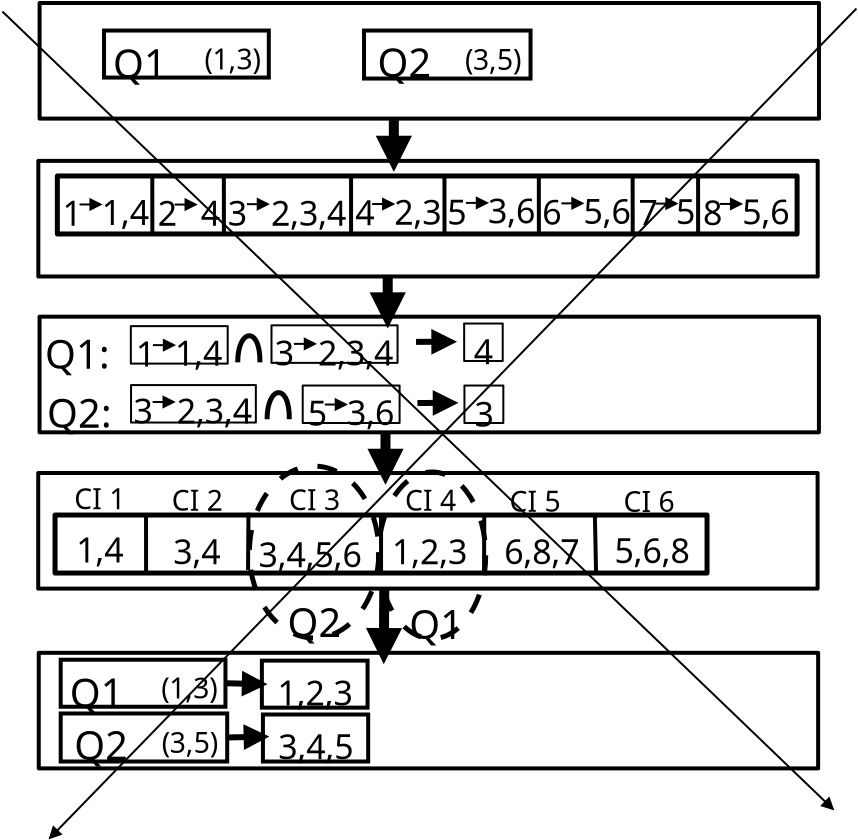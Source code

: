 <?xml version="1.0" encoding="UTF-8"?>
<dia:diagram xmlns:dia="http://www.lysator.liu.se/~alla/dia/">
  <dia:layer name="Background" visible="true">
    <dia:object type="Standard - Box" version="0" id="O0">
      <dia:attribute name="obj_pos">
        <dia:point val="28.173,34.004"/>
      </dia:attribute>
      <dia:attribute name="obj_bb">
        <dia:rectangle val="28.073,33.904;33.557,36.455"/>
      </dia:attribute>
      <dia:attribute name="elem_corner">
        <dia:point val="28.173,34.004"/>
      </dia:attribute>
      <dia:attribute name="elem_width">
        <dia:real val="5.284"/>
      </dia:attribute>
      <dia:attribute name="elem_height">
        <dia:real val="2.351"/>
      </dia:attribute>
      <dia:attribute name="border_width">
        <dia:real val="0.2"/>
      </dia:attribute>
      <dia:attribute name="show_background">
        <dia:boolean val="false"/>
      </dia:attribute>
    </dia:object>
    <dia:object type="Standard - Box" version="0" id="O1">
      <dia:attribute name="obj_pos">
        <dia:point val="17.017,33.613"/>
      </dia:attribute>
      <dia:attribute name="obj_bb">
        <dia:rectangle val="16.917,33.513;56.086,39.495"/>
      </dia:attribute>
      <dia:attribute name="elem_corner">
        <dia:point val="17.017,33.613"/>
      </dia:attribute>
      <dia:attribute name="elem_width">
        <dia:real val="38.969"/>
      </dia:attribute>
      <dia:attribute name="elem_height">
        <dia:real val="5.781"/>
      </dia:attribute>
      <dia:attribute name="border_width">
        <dia:real val="0.2"/>
      </dia:attribute>
      <dia:attribute name="show_background">
        <dia:boolean val="false"/>
      </dia:attribute>
      <dia:attribute name="corner_radius">
        <dia:real val="1.175e-38"/>
      </dia:attribute>
    </dia:object>
    <dia:object type="Standard - Box" version="0" id="O2">
      <dia:attribute name="obj_pos">
        <dia:point val="28.226,36.698"/>
      </dia:attribute>
      <dia:attribute name="obj_bb">
        <dia:rectangle val="28.126,36.598;33.589,39.148"/>
      </dia:attribute>
      <dia:attribute name="elem_corner">
        <dia:point val="28.226,36.698"/>
      </dia:attribute>
      <dia:attribute name="elem_width">
        <dia:real val="5.262"/>
      </dia:attribute>
      <dia:attribute name="elem_height">
        <dia:real val="2.351"/>
      </dia:attribute>
      <dia:attribute name="border_width">
        <dia:real val="0.2"/>
      </dia:attribute>
      <dia:attribute name="show_background">
        <dia:boolean val="false"/>
      </dia:attribute>
    </dia:object>
    <dia:object type="Standard - Box" version="0" id="O3">
      <dia:attribute name="obj_pos">
        <dia:point val="16.99,24.623"/>
      </dia:attribute>
      <dia:attribute name="obj_bb">
        <dia:rectangle val="16.89,24.523;56.059,30.504"/>
      </dia:attribute>
      <dia:attribute name="elem_corner">
        <dia:point val="16.99,24.623"/>
      </dia:attribute>
      <dia:attribute name="elem_width">
        <dia:real val="38.969"/>
      </dia:attribute>
      <dia:attribute name="elem_height">
        <dia:real val="5.781"/>
      </dia:attribute>
      <dia:attribute name="border_width">
        <dia:real val="0.2"/>
      </dia:attribute>
      <dia:attribute name="show_background">
        <dia:boolean val="false"/>
      </dia:attribute>
      <dia:attribute name="corner_radius">
        <dia:real val="1.175e-38"/>
      </dia:attribute>
    </dia:object>
    <dia:object type="Standard - Ellipse" version="0" id="O4">
      <dia:attribute name="obj_pos">
        <dia:point val="27.551,24.279"/>
      </dia:attribute>
      <dia:attribute name="obj_bb">
        <dia:rectangle val="27.426,24.154;34.145,32.998"/>
      </dia:attribute>
      <dia:attribute name="elem_corner">
        <dia:point val="27.551,24.279"/>
      </dia:attribute>
      <dia:attribute name="elem_width">
        <dia:real val="6.469"/>
      </dia:attribute>
      <dia:attribute name="elem_height">
        <dia:real val="8.594"/>
      </dia:attribute>
      <dia:attribute name="border_width">
        <dia:real val="0.25"/>
      </dia:attribute>
      <dia:attribute name="show_background">
        <dia:boolean val="false"/>
      </dia:attribute>
      <dia:attribute name="line_style">
        <dia:enum val="1"/>
      </dia:attribute>
    </dia:object>
    <dia:object type="Standard - Ellipse" version="0" id="O5">
      <dia:attribute name="obj_pos">
        <dia:point val="34.001,24.573"/>
      </dia:attribute>
      <dia:attribute name="obj_bb">
        <dia:rectangle val="33.876,24.448;39.489,33.029"/>
      </dia:attribute>
      <dia:attribute name="elem_corner">
        <dia:point val="34.001,24.573"/>
      </dia:attribute>
      <dia:attribute name="elem_width">
        <dia:real val="5.362"/>
      </dia:attribute>
      <dia:attribute name="elem_height">
        <dia:real val="8.331"/>
      </dia:attribute>
      <dia:attribute name="border_width">
        <dia:real val="0.25"/>
      </dia:attribute>
      <dia:attribute name="show_background">
        <dia:boolean val="false"/>
      </dia:attribute>
      <dia:attribute name="line_style">
        <dia:enum val="1"/>
      </dia:attribute>
    </dia:object>
    <dia:object type="Standard - Box" version="0" id="O6">
      <dia:attribute name="obj_pos">
        <dia:point val="17.059,1.123"/>
      </dia:attribute>
      <dia:attribute name="obj_bb">
        <dia:rectangle val="16.959,1.023;56.128,7.004"/>
      </dia:attribute>
      <dia:attribute name="elem_corner">
        <dia:point val="17.059,1.123"/>
      </dia:attribute>
      <dia:attribute name="elem_width">
        <dia:real val="38.969"/>
      </dia:attribute>
      <dia:attribute name="elem_height">
        <dia:real val="5.781"/>
      </dia:attribute>
      <dia:attribute name="border_width">
        <dia:real val="0.2"/>
      </dia:attribute>
      <dia:attribute name="show_background">
        <dia:boolean val="false"/>
      </dia:attribute>
      <dia:attribute name="corner_radius">
        <dia:real val="1.175e-38"/>
      </dia:attribute>
    </dia:object>
    <dia:object type="Standard - Box" version="0" id="O7">
      <dia:attribute name="obj_pos">
        <dia:point val="21.621,17.279"/>
      </dia:attribute>
      <dia:attribute name="obj_bb">
        <dia:rectangle val="21.571,17.229;26.515,19.204"/>
      </dia:attribute>
      <dia:attribute name="elem_corner">
        <dia:point val="21.621,17.279"/>
      </dia:attribute>
      <dia:attribute name="elem_width">
        <dia:real val="4.844"/>
      </dia:attribute>
      <dia:attribute name="elem_height">
        <dia:real val="1.875"/>
      </dia:attribute>
      <dia:attribute name="show_background">
        <dia:boolean val="false"/>
      </dia:attribute>
      <dia:attribute name="corner_radius">
        <dia:real val="1.175e-38"/>
      </dia:attribute>
    </dia:object>
    <dia:object type="Standard - Box" version="0" id="O8">
      <dia:attribute name="obj_pos">
        <dia:point val="28.654,17.241"/>
      </dia:attribute>
      <dia:attribute name="obj_bb">
        <dia:rectangle val="28.604,17.191;35.007,19.166"/>
      </dia:attribute>
      <dia:attribute name="elem_corner">
        <dia:point val="28.654,17.241"/>
      </dia:attribute>
      <dia:attribute name="elem_width">
        <dia:real val="6.303"/>
      </dia:attribute>
      <dia:attribute name="elem_height">
        <dia:real val="1.875"/>
      </dia:attribute>
      <dia:attribute name="show_background">
        <dia:boolean val="false"/>
      </dia:attribute>
      <dia:attribute name="corner_radius">
        <dia:real val="1.175e-38"/>
      </dia:attribute>
    </dia:object>
    <dia:object type="Standard - Box" version="0" id="O9">
      <dia:attribute name="obj_pos">
        <dia:point val="17.056,16.807"/>
      </dia:attribute>
      <dia:attribute name="obj_bb">
        <dia:rectangle val="16.956,16.707;56.125,22.688"/>
      </dia:attribute>
      <dia:attribute name="elem_corner">
        <dia:point val="17.056,16.807"/>
      </dia:attribute>
      <dia:attribute name="elem_width">
        <dia:real val="38.969"/>
      </dia:attribute>
      <dia:attribute name="elem_height">
        <dia:real val="5.781"/>
      </dia:attribute>
      <dia:attribute name="border_width">
        <dia:real val="0.2"/>
      </dia:attribute>
      <dia:attribute name="show_background">
        <dia:boolean val="false"/>
      </dia:attribute>
      <dia:attribute name="corner_radius">
        <dia:real val="1.175e-38"/>
      </dia:attribute>
    </dia:object>
    <dia:object type="Standard - Box" version="0" id="O10">
      <dia:attribute name="obj_pos">
        <dia:point val="16.996,9.016"/>
      </dia:attribute>
      <dia:attribute name="obj_bb">
        <dia:rectangle val="16.896,8.916;56.065,14.898"/>
      </dia:attribute>
      <dia:attribute name="elem_corner">
        <dia:point val="16.996,9.016"/>
      </dia:attribute>
      <dia:attribute name="elem_width">
        <dia:real val="38.969"/>
      </dia:attribute>
      <dia:attribute name="elem_height">
        <dia:real val="5.781"/>
      </dia:attribute>
      <dia:attribute name="border_width">
        <dia:real val="0.2"/>
      </dia:attribute>
      <dia:attribute name="show_background">
        <dia:boolean val="false"/>
      </dia:attribute>
      <dia:attribute name="corner_radius">
        <dia:real val="1.175e-38"/>
      </dia:attribute>
    </dia:object>
    <dia:object type="Standard - Box" version="0" id="O11">
      <dia:attribute name="obj_pos">
        <dia:point val="17.831,26.725"/>
      </dia:attribute>
      <dia:attribute name="obj_bb">
        <dia:rectangle val="17.706,26.6;50.556,29.75"/>
      </dia:attribute>
      <dia:attribute name="elem_corner">
        <dia:point val="17.831,26.725"/>
      </dia:attribute>
      <dia:attribute name="elem_width">
        <dia:real val="32.6"/>
      </dia:attribute>
      <dia:attribute name="elem_height">
        <dia:real val="2.9"/>
      </dia:attribute>
      <dia:attribute name="border_width">
        <dia:real val="0.25"/>
      </dia:attribute>
      <dia:attribute name="show_background">
        <dia:boolean val="false"/>
      </dia:attribute>
      <dia:attribute name="corner_radius">
        <dia:real val="1.175e-38"/>
      </dia:attribute>
    </dia:object>
    <dia:object type="Standard - Box" version="0" id="O12">
      <dia:attribute name="obj_pos">
        <dia:point val="33.281,2.5"/>
      </dia:attribute>
      <dia:attribute name="obj_bb">
        <dia:rectangle val="33.181,2.4;41.706,5.001"/>
      </dia:attribute>
      <dia:attribute name="elem_corner">
        <dia:point val="33.281,2.5"/>
      </dia:attribute>
      <dia:attribute name="elem_width">
        <dia:real val="8.325"/>
      </dia:attribute>
      <dia:attribute name="elem_height">
        <dia:real val="2.401"/>
      </dia:attribute>
      <dia:attribute name="border_width">
        <dia:real val="0.2"/>
      </dia:attribute>
      <dia:attribute name="show_background">
        <dia:boolean val="false"/>
      </dia:attribute>
    </dia:object>
    <dia:object type="Standard - Box" version="0" id="O13">
      <dia:attribute name="obj_pos">
        <dia:point val="20.281,2.5"/>
      </dia:attribute>
      <dia:attribute name="obj_bb">
        <dia:rectangle val="20.181,2.4;28.619,4.951"/>
      </dia:attribute>
      <dia:attribute name="elem_corner">
        <dia:point val="20.281,2.5"/>
      </dia:attribute>
      <dia:attribute name="elem_width">
        <dia:real val="8.238"/>
      </dia:attribute>
      <dia:attribute name="elem_height">
        <dia:real val="2.351"/>
      </dia:attribute>
      <dia:attribute name="border_width">
        <dia:real val="0.2"/>
      </dia:attribute>
      <dia:attribute name="show_background">
        <dia:boolean val="false"/>
      </dia:attribute>
    </dia:object>
    <dia:object type="Standard - Text" version="1" id="O14">
      <dia:attribute name="obj_pos">
        <dia:point val="36.581,28.525"/>
      </dia:attribute>
      <dia:attribute name="obj_bb">
        <dia:rectangle val="34.618,27.284;38.545,29.766"/>
      </dia:attribute>
      <dia:attribute name="text">
        <dia:composite type="text">
          <dia:attribute name="string">
            <dia:string>#1,2,3#</dia:string>
          </dia:attribute>
          <dia:attribute name="font">
            <dia:font family="sans" style="0" name="Helvetica"/>
          </dia:attribute>
          <dia:attribute name="height">
            <dia:real val="2.117"/>
          </dia:attribute>
          <dia:attribute name="pos">
            <dia:point val="36.581,28.719"/>
          </dia:attribute>
          <dia:attribute name="color">
            <dia:color val="#000000"/>
          </dia:attribute>
          <dia:attribute name="alignment">
            <dia:enum val="1"/>
          </dia:attribute>
        </dia:composite>
      </dia:attribute>
      <dia:attribute name="valign">
        <dia:enum val="2"/>
      </dia:attribute>
    </dia:object>
    <dia:object type="Standard - Text" version="1" id="O15">
      <dia:attribute name="obj_pos">
        <dia:point val="24.92,28.524"/>
      </dia:attribute>
      <dia:attribute name="obj_bb">
        <dia:rectangle val="23.693,27.284;26.148,29.765"/>
      </dia:attribute>
      <dia:attribute name="text">
        <dia:composite type="text">
          <dia:attribute name="string">
            <dia:string>#3,4#</dia:string>
          </dia:attribute>
          <dia:attribute name="font">
            <dia:font family="sans" style="0" name="Helvetica"/>
          </dia:attribute>
          <dia:attribute name="height">
            <dia:real val="2.117"/>
          </dia:attribute>
          <dia:attribute name="pos">
            <dia:point val="24.92,28.719"/>
          </dia:attribute>
          <dia:attribute name="color">
            <dia:color val="#000000"/>
          </dia:attribute>
          <dia:attribute name="alignment">
            <dia:enum val="1"/>
          </dia:attribute>
        </dia:composite>
      </dia:attribute>
      <dia:attribute name="valign">
        <dia:enum val="2"/>
      </dia:attribute>
    </dia:object>
    <dia:object type="Standard - Text" version="1" id="O16">
      <dia:attribute name="obj_pos">
        <dia:point val="30.581,28.675"/>
      </dia:attribute>
      <dia:attribute name="obj_bb">
        <dia:rectangle val="27.881,27.434;33.281,29.916"/>
      </dia:attribute>
      <dia:attribute name="text">
        <dia:composite type="text">
          <dia:attribute name="string">
            <dia:string>#3,4,5,6#</dia:string>
          </dia:attribute>
          <dia:attribute name="font">
            <dia:font family="sans" style="0" name="Helvetica"/>
          </dia:attribute>
          <dia:attribute name="height">
            <dia:real val="2.117"/>
          </dia:attribute>
          <dia:attribute name="pos">
            <dia:point val="30.581,28.869"/>
          </dia:attribute>
          <dia:attribute name="color">
            <dia:color val="#000000"/>
          </dia:attribute>
          <dia:attribute name="alignment">
            <dia:enum val="1"/>
          </dia:attribute>
        </dia:composite>
      </dia:attribute>
      <dia:attribute name="valign">
        <dia:enum val="2"/>
      </dia:attribute>
    </dia:object>
    <dia:object type="Standard - Text" version="1" id="O17">
      <dia:attribute name="obj_pos">
        <dia:point val="26.706,3.897"/>
      </dia:attribute>
      <dia:attribute name="obj_bb">
        <dia:rectangle val="25.183,2.862;28.23,4.931"/>
      </dia:attribute>
      <dia:attribute name="text">
        <dia:composite type="text">
          <dia:attribute name="string">
            <dia:string>#(1,3)#</dia:string>
          </dia:attribute>
          <dia:attribute name="font">
            <dia:font family="sans" style="0" name="Helvetica"/>
          </dia:attribute>
          <dia:attribute name="height">
            <dia:real val="1.764"/>
          </dia:attribute>
          <dia:attribute name="pos">
            <dia:point val="26.706,4.057"/>
          </dia:attribute>
          <dia:attribute name="color">
            <dia:color val="#000000"/>
          </dia:attribute>
          <dia:attribute name="alignment">
            <dia:enum val="1"/>
          </dia:attribute>
        </dia:composite>
      </dia:attribute>
      <dia:attribute name="valign">
        <dia:enum val="2"/>
      </dia:attribute>
    </dia:object>
    <dia:object type="Standard - Text" version="1" id="O18">
      <dia:attribute name="obj_pos">
        <dia:point val="22.081,4.125"/>
      </dia:attribute>
      <dia:attribute name="obj_bb">
        <dia:rectangle val="20.8,2.678;23.363,5.572"/>
      </dia:attribute>
      <dia:attribute name="text">
        <dia:composite type="text">
          <dia:attribute name="string">
            <dia:string>#Q1#</dia:string>
          </dia:attribute>
          <dia:attribute name="font">
            <dia:font family="sans" style="0" name="Helvetica"/>
          </dia:attribute>
          <dia:attribute name="height">
            <dia:real val="2.469"/>
          </dia:attribute>
          <dia:attribute name="pos">
            <dia:point val="22.081,4.351"/>
          </dia:attribute>
          <dia:attribute name="color">
            <dia:color val="#000000"/>
          </dia:attribute>
          <dia:attribute name="alignment">
            <dia:enum val="1"/>
          </dia:attribute>
        </dia:composite>
      </dia:attribute>
      <dia:attribute name="valign">
        <dia:enum val="2"/>
      </dia:attribute>
    </dia:object>
    <dia:object type="Standard - Text" version="1" id="O19">
      <dia:attribute name="obj_pos">
        <dia:point val="39.731,3.926"/>
      </dia:attribute>
      <dia:attribute name="obj_bb">
        <dia:rectangle val="38.207,2.891;41.255,4.96"/>
      </dia:attribute>
      <dia:attribute name="text">
        <dia:composite type="text">
          <dia:attribute name="string">
            <dia:string>#(3,5)#</dia:string>
          </dia:attribute>
          <dia:attribute name="font">
            <dia:font family="sans" style="0" name="Helvetica"/>
          </dia:attribute>
          <dia:attribute name="height">
            <dia:real val="1.764"/>
          </dia:attribute>
          <dia:attribute name="pos">
            <dia:point val="39.731,4.086"/>
          </dia:attribute>
          <dia:attribute name="color">
            <dia:color val="#000000"/>
          </dia:attribute>
          <dia:attribute name="alignment">
            <dia:enum val="1"/>
          </dia:attribute>
        </dia:composite>
      </dia:attribute>
      <dia:attribute name="valign">
        <dia:enum val="2"/>
      </dia:attribute>
    </dia:object>
    <dia:object type="Standard - Text" version="1" id="O20">
      <dia:attribute name="obj_pos">
        <dia:point val="35.306,4.063"/>
      </dia:attribute>
      <dia:attribute name="obj_bb">
        <dia:rectangle val="34.025,2.616;36.587,5.51"/>
      </dia:attribute>
      <dia:attribute name="text">
        <dia:composite type="text">
          <dia:attribute name="string">
            <dia:string>#Q2#</dia:string>
          </dia:attribute>
          <dia:attribute name="font">
            <dia:font family="sans" style="0" name="Helvetica"/>
          </dia:attribute>
          <dia:attribute name="height">
            <dia:real val="2.469"/>
          </dia:attribute>
          <dia:attribute name="pos">
            <dia:point val="35.306,4.288"/>
          </dia:attribute>
          <dia:attribute name="color">
            <dia:color val="#000000"/>
          </dia:attribute>
          <dia:attribute name="alignment">
            <dia:enum val="1"/>
          </dia:attribute>
        </dia:composite>
      </dia:attribute>
      <dia:attribute name="valign">
        <dia:enum val="2"/>
      </dia:attribute>
    </dia:object>
    <dia:object type="Standard - Text" version="1" id="O21">
      <dia:attribute name="obj_pos">
        <dia:point val="20.072,25.887"/>
      </dia:attribute>
      <dia:attribute name="obj_bb">
        <dia:rectangle val="18.821,24.853;21.324,26.922"/>
      </dia:attribute>
      <dia:attribute name="text">
        <dia:composite type="text">
          <dia:attribute name="string">
            <dia:string>#CI 1#</dia:string>
          </dia:attribute>
          <dia:attribute name="font">
            <dia:font family="sans" style="0" name="Helvetica"/>
          </dia:attribute>
          <dia:attribute name="height">
            <dia:real val="1.764"/>
          </dia:attribute>
          <dia:attribute name="pos">
            <dia:point val="20.072,26.048"/>
          </dia:attribute>
          <dia:attribute name="color">
            <dia:color val="#000000"/>
          </dia:attribute>
          <dia:attribute name="alignment">
            <dia:enum val="1"/>
          </dia:attribute>
        </dia:composite>
      </dia:attribute>
      <dia:attribute name="valign">
        <dia:enum val="2"/>
      </dia:attribute>
    </dia:object>
    <dia:object type="Standard - Text" version="1" id="O22">
      <dia:attribute name="obj_pos">
        <dia:point val="30.806,25.938"/>
      </dia:attribute>
      <dia:attribute name="obj_bb">
        <dia:rectangle val="29.555,24.903;32.057,26.972"/>
      </dia:attribute>
      <dia:attribute name="text">
        <dia:composite type="text">
          <dia:attribute name="string">
            <dia:string>#CI 3#</dia:string>
          </dia:attribute>
          <dia:attribute name="font">
            <dia:font family="sans" style="0" name="Helvetica"/>
          </dia:attribute>
          <dia:attribute name="height">
            <dia:real val="1.764"/>
          </dia:attribute>
          <dia:attribute name="pos">
            <dia:point val="30.806,26.098"/>
          </dia:attribute>
          <dia:attribute name="color">
            <dia:color val="#000000"/>
          </dia:attribute>
          <dia:attribute name="alignment">
            <dia:enum val="1"/>
          </dia:attribute>
        </dia:composite>
      </dia:attribute>
      <dia:attribute name="valign">
        <dia:enum val="2"/>
      </dia:attribute>
    </dia:object>
    <dia:object type="Standard - Text" version="1" id="O23">
      <dia:attribute name="obj_pos">
        <dia:point val="24.947,25.962"/>
      </dia:attribute>
      <dia:attribute name="obj_bb">
        <dia:rectangle val="23.696,24.928;26.199,26.997"/>
      </dia:attribute>
      <dia:attribute name="text">
        <dia:composite type="text">
          <dia:attribute name="string">
            <dia:string>#CI 2#</dia:string>
          </dia:attribute>
          <dia:attribute name="font">
            <dia:font family="sans" style="0" name="Helvetica"/>
          </dia:attribute>
          <dia:attribute name="height">
            <dia:real val="1.764"/>
          </dia:attribute>
          <dia:attribute name="pos">
            <dia:point val="24.947,26.123"/>
          </dia:attribute>
          <dia:attribute name="color">
            <dia:color val="#000000"/>
          </dia:attribute>
          <dia:attribute name="alignment">
            <dia:enum val="1"/>
          </dia:attribute>
        </dia:composite>
      </dia:attribute>
      <dia:attribute name="valign">
        <dia:enum val="2"/>
      </dia:attribute>
    </dia:object>
    <dia:object type="Standard - Line" version="0" id="O24">
      <dia:attribute name="obj_pos">
        <dia:point val="22.381,26.775"/>
      </dia:attribute>
      <dia:attribute name="obj_bb">
        <dia:rectangle val="22.281,26.675;22.483,29.734"/>
      </dia:attribute>
      <dia:attribute name="conn_endpoints">
        <dia:point val="22.381,26.775"/>
        <dia:point val="22.383,29.634"/>
      </dia:attribute>
      <dia:attribute name="numcp">
        <dia:int val="1"/>
      </dia:attribute>
      <dia:attribute name="line_width">
        <dia:real val="0.2"/>
      </dia:attribute>
    </dia:object>
    <dia:object type="Standard - Line" version="0" id="O25">
      <dia:attribute name="obj_pos">
        <dia:point val="27.503,26.611"/>
      </dia:attribute>
      <dia:attribute name="obj_bb">
        <dia:rectangle val="27.381,26.511;27.603,29.576"/>
      </dia:attribute>
      <dia:attribute name="conn_endpoints">
        <dia:point val="27.503,26.611"/>
        <dia:point val="27.481,29.475"/>
      </dia:attribute>
      <dia:attribute name="numcp">
        <dia:int val="1"/>
      </dia:attribute>
      <dia:attribute name="line_width">
        <dia:real val="0.2"/>
      </dia:attribute>
    </dia:object>
    <dia:object type="Standard - Line" version="0" id="O26">
      <dia:attribute name="obj_pos">
        <dia:point val="44.822,26.696"/>
      </dia:attribute>
      <dia:attribute name="obj_bb">
        <dia:rectangle val="44.72,26.594;44.983,29.627"/>
      </dia:attribute>
      <dia:attribute name="conn_endpoints">
        <dia:point val="44.822,26.696"/>
        <dia:point val="44.881,29.525"/>
      </dia:attribute>
      <dia:attribute name="numcp">
        <dia:int val="1"/>
      </dia:attribute>
      <dia:attribute name="line_width">
        <dia:real val="0.2"/>
      </dia:attribute>
    </dia:object>
    <dia:object type="Standard - Line" version="0" id="O27">
      <dia:attribute name="obj_pos">
        <dia:point val="39.292,26.831"/>
      </dia:attribute>
      <dia:attribute name="obj_bb">
        <dia:rectangle val="39.181,26.731;39.393,29.775"/>
      </dia:attribute>
      <dia:attribute name="conn_endpoints">
        <dia:point val="39.292,26.831"/>
        <dia:point val="39.281,29.675"/>
      </dia:attribute>
      <dia:attribute name="numcp">
        <dia:int val="1"/>
      </dia:attribute>
      <dia:attribute name="line_width">
        <dia:real val="0.2"/>
      </dia:attribute>
    </dia:object>
    <dia:object type="Standard - Line" version="0" id="O28">
      <dia:attribute name="obj_pos">
        <dia:point val="34.131,26.725"/>
      </dia:attribute>
      <dia:attribute name="obj_bb">
        <dia:rectangle val="34.031,26.625;34.231,29.725"/>
      </dia:attribute>
      <dia:attribute name="conn_endpoints">
        <dia:point val="34.131,26.725"/>
        <dia:point val="34.131,29.625"/>
      </dia:attribute>
      <dia:attribute name="numcp">
        <dia:int val="1"/>
      </dia:attribute>
      <dia:attribute name="line_width">
        <dia:real val="0.2"/>
      </dia:attribute>
      <dia:connections>
        <dia:connection handle="0" to="O11" connection="1"/>
        <dia:connection handle="1" to="O11" connection="6"/>
      </dia:connections>
    </dia:object>
    <dia:object type="Standard - Text" version="1" id="O29">
      <dia:attribute name="obj_pos">
        <dia:point val="47.531,26.031"/>
      </dia:attribute>
      <dia:attribute name="obj_bb">
        <dia:rectangle val="46.28,24.997;48.783,27.066"/>
      </dia:attribute>
      <dia:attribute name="text">
        <dia:composite type="text">
          <dia:attribute name="string">
            <dia:string>#CI 6#</dia:string>
          </dia:attribute>
          <dia:attribute name="font">
            <dia:font family="sans" style="0" name="Helvetica"/>
          </dia:attribute>
          <dia:attribute name="height">
            <dia:real val="1.764"/>
          </dia:attribute>
          <dia:attribute name="pos">
            <dia:point val="47.531,26.192"/>
          </dia:attribute>
          <dia:attribute name="color">
            <dia:color val="#000000"/>
          </dia:attribute>
          <dia:attribute name="alignment">
            <dia:enum val="1"/>
          </dia:attribute>
        </dia:composite>
      </dia:attribute>
      <dia:attribute name="valign">
        <dia:enum val="2"/>
      </dia:attribute>
    </dia:object>
    <dia:object type="Standard - Text" version="1" id="O30">
      <dia:attribute name="obj_pos">
        <dia:point val="36.606,25.962"/>
      </dia:attribute>
      <dia:attribute name="obj_bb">
        <dia:rectangle val="35.355,24.928;37.858,26.997"/>
      </dia:attribute>
      <dia:attribute name="text">
        <dia:composite type="text">
          <dia:attribute name="string">
            <dia:string>#CI 4#</dia:string>
          </dia:attribute>
          <dia:attribute name="font">
            <dia:font family="sans" style="0" name="Helvetica"/>
          </dia:attribute>
          <dia:attribute name="height">
            <dia:real val="1.764"/>
          </dia:attribute>
          <dia:attribute name="pos">
            <dia:point val="36.606,26.123"/>
          </dia:attribute>
          <dia:attribute name="color">
            <dia:color val="#000000"/>
          </dia:attribute>
          <dia:attribute name="alignment">
            <dia:enum val="1"/>
          </dia:attribute>
        </dia:composite>
      </dia:attribute>
      <dia:attribute name="valign">
        <dia:enum val="2"/>
      </dia:attribute>
    </dia:object>
    <dia:object type="Standard - Text" version="1" id="O31">
      <dia:attribute name="obj_pos">
        <dia:point val="41.831,26.012"/>
      </dia:attribute>
      <dia:attribute name="obj_bb">
        <dia:rectangle val="40.58,24.978;43.083,27.047"/>
      </dia:attribute>
      <dia:attribute name="text">
        <dia:composite type="text">
          <dia:attribute name="string">
            <dia:string>#CI 5#</dia:string>
          </dia:attribute>
          <dia:attribute name="font">
            <dia:font family="sans" style="0" name="Helvetica"/>
          </dia:attribute>
          <dia:attribute name="height">
            <dia:real val="1.764"/>
          </dia:attribute>
          <dia:attribute name="pos">
            <dia:point val="41.831,26.173"/>
          </dia:attribute>
          <dia:attribute name="color">
            <dia:color val="#000000"/>
          </dia:attribute>
          <dia:attribute name="alignment">
            <dia:enum val="1"/>
          </dia:attribute>
        </dia:composite>
      </dia:attribute>
      <dia:attribute name="valign">
        <dia:enum val="2"/>
      </dia:attribute>
    </dia:object>
    <dia:object type="Standard - Text" version="1" id="O32">
      <dia:attribute name="obj_pos">
        <dia:point val="20.072,28.438"/>
      </dia:attribute>
      <dia:attribute name="obj_bb">
        <dia:rectangle val="18.845,27.197;21.3,29.678"/>
      </dia:attribute>
      <dia:attribute name="text">
        <dia:composite type="text">
          <dia:attribute name="string">
            <dia:string>#1,4#</dia:string>
          </dia:attribute>
          <dia:attribute name="font">
            <dia:font family="sans" style="0" name="Helvetica"/>
          </dia:attribute>
          <dia:attribute name="height">
            <dia:real val="2.117"/>
          </dia:attribute>
          <dia:attribute name="pos">
            <dia:point val="20.072,28.632"/>
          </dia:attribute>
          <dia:attribute name="color">
            <dia:color val="#000000"/>
          </dia:attribute>
          <dia:attribute name="alignment">
            <dia:enum val="1"/>
          </dia:attribute>
        </dia:composite>
      </dia:attribute>
      <dia:attribute name="valign">
        <dia:enum val="2"/>
      </dia:attribute>
    </dia:object>
    <dia:object type="Standard - Text" version="1" id="O33">
      <dia:attribute name="obj_pos">
        <dia:point val="42.171,28.531"/>
      </dia:attribute>
      <dia:attribute name="obj_bb">
        <dia:rectangle val="40.208,27.291;44.135,29.772"/>
      </dia:attribute>
      <dia:attribute name="text">
        <dia:composite type="text">
          <dia:attribute name="string">
            <dia:string>#6,8,7#</dia:string>
          </dia:attribute>
          <dia:attribute name="font">
            <dia:font family="sans" style="0" name="Helvetica"/>
          </dia:attribute>
          <dia:attribute name="height">
            <dia:real val="2.117"/>
          </dia:attribute>
          <dia:attribute name="pos">
            <dia:point val="42.171,28.726"/>
          </dia:attribute>
          <dia:attribute name="color">
            <dia:color val="#000000"/>
          </dia:attribute>
          <dia:attribute name="alignment">
            <dia:enum val="1"/>
          </dia:attribute>
        </dia:composite>
      </dia:attribute>
      <dia:attribute name="valign">
        <dia:enum val="2"/>
      </dia:attribute>
    </dia:object>
    <dia:object type="Standard - Text" version="1" id="O34">
      <dia:attribute name="obj_pos">
        <dia:point val="47.681,28.481"/>
      </dia:attribute>
      <dia:attribute name="obj_bb">
        <dia:rectangle val="45.718,27.241;49.645,29.722"/>
      </dia:attribute>
      <dia:attribute name="text">
        <dia:composite type="text">
          <dia:attribute name="string">
            <dia:string>#5,6,8#</dia:string>
          </dia:attribute>
          <dia:attribute name="font">
            <dia:font family="sans" style="0" name="Helvetica"/>
          </dia:attribute>
          <dia:attribute name="height">
            <dia:real val="2.117"/>
          </dia:attribute>
          <dia:attribute name="pos">
            <dia:point val="47.681,28.675"/>
          </dia:attribute>
          <dia:attribute name="color">
            <dia:color val="#000000"/>
          </dia:attribute>
          <dia:attribute name="alignment">
            <dia:enum val="1"/>
          </dia:attribute>
        </dia:composite>
      </dia:attribute>
      <dia:attribute name="valign">
        <dia:enum val="2"/>
      </dia:attribute>
    </dia:object>
    <dia:object type="Standard - Box" version="0" id="O35">
      <dia:attribute name="obj_pos">
        <dia:point val="17.947,9.771"/>
      </dia:attribute>
      <dia:attribute name="obj_bb">
        <dia:rectangle val="17.822,9.646;55.059,12.796"/>
      </dia:attribute>
      <dia:attribute name="elem_corner">
        <dia:point val="17.947,9.771"/>
      </dia:attribute>
      <dia:attribute name="elem_width">
        <dia:real val="36.987"/>
      </dia:attribute>
      <dia:attribute name="elem_height">
        <dia:real val="2.9"/>
      </dia:attribute>
      <dia:attribute name="border_width">
        <dia:real val="0.25"/>
      </dia:attribute>
      <dia:attribute name="show_background">
        <dia:boolean val="false"/>
      </dia:attribute>
      <dia:attribute name="corner_radius">
        <dia:real val="1.175e-38"/>
      </dia:attribute>
    </dia:object>
    <dia:object type="Standard - Text" version="1" id="O36">
      <dia:attribute name="obj_pos">
        <dia:point val="18.681,11.602"/>
      </dia:attribute>
      <dia:attribute name="obj_bb">
        <dia:rectangle val="18.19,10.362;19.173,12.843"/>
      </dia:attribute>
      <dia:attribute name="text">
        <dia:composite type="text">
          <dia:attribute name="string">
            <dia:string>#1#</dia:string>
          </dia:attribute>
          <dia:attribute name="font">
            <dia:font family="sans" style="0" name="Helvetica"/>
          </dia:attribute>
          <dia:attribute name="height">
            <dia:real val="2.117"/>
          </dia:attribute>
          <dia:attribute name="pos">
            <dia:point val="18.681,11.797"/>
          </dia:attribute>
          <dia:attribute name="color">
            <dia:color val="#000000"/>
          </dia:attribute>
          <dia:attribute name="alignment">
            <dia:enum val="1"/>
          </dia:attribute>
        </dia:composite>
      </dia:attribute>
      <dia:attribute name="valign">
        <dia:enum val="2"/>
      </dia:attribute>
    </dia:object>
    <dia:object type="Standard - Line" version="0" id="O37">
      <dia:attribute name="obj_pos">
        <dia:point val="19.056,11.196"/>
      </dia:attribute>
      <dia:attribute name="obj_bb">
        <dia:rectangle val="19.006,10.696;20.2,11.696"/>
      </dia:attribute>
      <dia:attribute name="conn_endpoints">
        <dia:point val="19.056,11.196"/>
        <dia:point val="20.15,11.196"/>
      </dia:attribute>
      <dia:attribute name="numcp">
        <dia:int val="1"/>
      </dia:attribute>
      <dia:attribute name="end_arrow">
        <dia:enum val="3"/>
      </dia:attribute>
      <dia:attribute name="end_arrow_length">
        <dia:real val="0.5"/>
      </dia:attribute>
      <dia:attribute name="end_arrow_width">
        <dia:real val="0.5"/>
      </dia:attribute>
    </dia:object>
    <dia:object type="Standard - Text" version="1" id="O38">
      <dia:attribute name="obj_pos">
        <dia:point val="21.338,11.571"/>
      </dia:attribute>
      <dia:attribute name="obj_bb">
        <dia:rectangle val="20.11,10.33;22.565,12.812"/>
      </dia:attribute>
      <dia:attribute name="text">
        <dia:composite type="text">
          <dia:attribute name="string">
            <dia:string>#1,4#</dia:string>
          </dia:attribute>
          <dia:attribute name="font">
            <dia:font family="sans" style="0" name="Helvetica"/>
          </dia:attribute>
          <dia:attribute name="height">
            <dia:real val="2.117"/>
          </dia:attribute>
          <dia:attribute name="pos">
            <dia:point val="21.338,11.765"/>
          </dia:attribute>
          <dia:attribute name="color">
            <dia:color val="#000000"/>
          </dia:attribute>
          <dia:attribute name="alignment">
            <dia:enum val="1"/>
          </dia:attribute>
        </dia:composite>
      </dia:attribute>
      <dia:attribute name="valign">
        <dia:enum val="2"/>
      </dia:attribute>
    </dia:object>
    <dia:object type="Standard - Text" version="1" id="O39">
      <dia:attribute name="obj_pos">
        <dia:point val="23.438,11.606"/>
      </dia:attribute>
      <dia:attribute name="obj_bb">
        <dia:rectangle val="22.947,10.365;23.929,12.847"/>
      </dia:attribute>
      <dia:attribute name="text">
        <dia:composite type="text">
          <dia:attribute name="string">
            <dia:string>#2#</dia:string>
          </dia:attribute>
          <dia:attribute name="font">
            <dia:font family="sans" style="0" name="Helvetica"/>
          </dia:attribute>
          <dia:attribute name="height">
            <dia:real val="2.117"/>
          </dia:attribute>
          <dia:attribute name="pos">
            <dia:point val="23.438,11.8"/>
          </dia:attribute>
          <dia:attribute name="color">
            <dia:color val="#000000"/>
          </dia:attribute>
          <dia:attribute name="alignment">
            <dia:enum val="1"/>
          </dia:attribute>
        </dia:composite>
      </dia:attribute>
      <dia:attribute name="valign">
        <dia:enum val="2"/>
      </dia:attribute>
    </dia:object>
    <dia:object type="Standard - Line" version="0" id="O40">
      <dia:attribute name="obj_pos">
        <dia:point val="23.813,11.2"/>
      </dia:attribute>
      <dia:attribute name="obj_bb">
        <dia:rectangle val="23.763,10.7;24.957,11.7"/>
      </dia:attribute>
      <dia:attribute name="conn_endpoints">
        <dia:point val="23.813,11.2"/>
        <dia:point val="24.907,11.2"/>
      </dia:attribute>
      <dia:attribute name="numcp">
        <dia:int val="1"/>
      </dia:attribute>
      <dia:attribute name="end_arrow">
        <dia:enum val="3"/>
      </dia:attribute>
      <dia:attribute name="end_arrow_length">
        <dia:real val="0.5"/>
      </dia:attribute>
      <dia:attribute name="end_arrow_width">
        <dia:real val="0.5"/>
      </dia:attribute>
    </dia:object>
    <dia:object type="Standard - Text" version="1" id="O41">
      <dia:attribute name="obj_pos">
        <dia:point val="25.588,11.602"/>
      </dia:attribute>
      <dia:attribute name="obj_bb">
        <dia:rectangle val="25.096,10.362;26.079,12.843"/>
      </dia:attribute>
      <dia:attribute name="text">
        <dia:composite type="text">
          <dia:attribute name="string">
            <dia:string>#4#</dia:string>
          </dia:attribute>
          <dia:attribute name="font">
            <dia:font family="sans" style="0" name="Helvetica"/>
          </dia:attribute>
          <dia:attribute name="height">
            <dia:real val="2.117"/>
          </dia:attribute>
          <dia:attribute name="pos">
            <dia:point val="25.588,11.797"/>
          </dia:attribute>
          <dia:attribute name="color">
            <dia:color val="#000000"/>
          </dia:attribute>
          <dia:attribute name="alignment">
            <dia:enum val="1"/>
          </dia:attribute>
        </dia:composite>
      </dia:attribute>
      <dia:attribute name="valign">
        <dia:enum val="2"/>
      </dia:attribute>
    </dia:object>
    <dia:object type="Standard - Text" version="1" id="O42">
      <dia:attribute name="obj_pos">
        <dia:point val="26.939,11.602"/>
      </dia:attribute>
      <dia:attribute name="obj_bb">
        <dia:rectangle val="26.448,10.362;27.43,12.843"/>
      </dia:attribute>
      <dia:attribute name="text">
        <dia:composite type="text">
          <dia:attribute name="string">
            <dia:string>#3#</dia:string>
          </dia:attribute>
          <dia:attribute name="font">
            <dia:font family="sans" style="0" name="Helvetica"/>
          </dia:attribute>
          <dia:attribute name="height">
            <dia:real val="2.117"/>
          </dia:attribute>
          <dia:attribute name="pos">
            <dia:point val="26.939,11.797"/>
          </dia:attribute>
          <dia:attribute name="color">
            <dia:color val="#000000"/>
          </dia:attribute>
          <dia:attribute name="alignment">
            <dia:enum val="1"/>
          </dia:attribute>
        </dia:composite>
      </dia:attribute>
      <dia:attribute name="valign">
        <dia:enum val="2"/>
      </dia:attribute>
    </dia:object>
    <dia:object type="Standard - Line" version="0" id="O43">
      <dia:attribute name="obj_pos">
        <dia:point val="27.423,11.181"/>
      </dia:attribute>
      <dia:attribute name="obj_bb">
        <dia:rectangle val="27.373,10.681;28.566,11.681"/>
      </dia:attribute>
      <dia:attribute name="conn_endpoints">
        <dia:point val="27.423,11.181"/>
        <dia:point val="28.516,11.181"/>
      </dia:attribute>
      <dia:attribute name="numcp">
        <dia:int val="1"/>
      </dia:attribute>
      <dia:attribute name="end_arrow">
        <dia:enum val="3"/>
      </dia:attribute>
      <dia:attribute name="end_arrow_length">
        <dia:real val="0.5"/>
      </dia:attribute>
      <dia:attribute name="end_arrow_width">
        <dia:real val="0.5"/>
      </dia:attribute>
    </dia:object>
    <dia:object type="Standard - Text" version="1" id="O44">
      <dia:attribute name="obj_pos">
        <dia:point val="30.502,11.602"/>
      </dia:attribute>
      <dia:attribute name="obj_bb">
        <dia:rectangle val="28.538,10.362;32.465,12.843"/>
      </dia:attribute>
      <dia:attribute name="text">
        <dia:composite type="text">
          <dia:attribute name="string">
            <dia:string>#2,3,4#</dia:string>
          </dia:attribute>
          <dia:attribute name="font">
            <dia:font family="sans" style="0" name="Helvetica"/>
          </dia:attribute>
          <dia:attribute name="height">
            <dia:real val="2.117"/>
          </dia:attribute>
          <dia:attribute name="pos">
            <dia:point val="30.502,11.797"/>
          </dia:attribute>
          <dia:attribute name="color">
            <dia:color val="#000000"/>
          </dia:attribute>
          <dia:attribute name="alignment">
            <dia:enum val="1"/>
          </dia:attribute>
        </dia:composite>
      </dia:attribute>
      <dia:attribute name="valign">
        <dia:enum val="2"/>
      </dia:attribute>
    </dia:object>
    <dia:object type="Standard - Text" version="1" id="O45">
      <dia:attribute name="obj_pos">
        <dia:point val="33.313,11.581"/>
      </dia:attribute>
      <dia:attribute name="obj_bb">
        <dia:rectangle val="32.822,10.34;33.804,12.822"/>
      </dia:attribute>
      <dia:attribute name="text">
        <dia:composite type="text">
          <dia:attribute name="string">
            <dia:string>#4#</dia:string>
          </dia:attribute>
          <dia:attribute name="font">
            <dia:font family="sans" style="0" name="Helvetica"/>
          </dia:attribute>
          <dia:attribute name="height">
            <dia:real val="2.117"/>
          </dia:attribute>
          <dia:attribute name="pos">
            <dia:point val="33.313,11.775"/>
          </dia:attribute>
          <dia:attribute name="color">
            <dia:color val="#000000"/>
          </dia:attribute>
          <dia:attribute name="alignment">
            <dia:enum val="1"/>
          </dia:attribute>
        </dia:composite>
      </dia:attribute>
      <dia:attribute name="valign">
        <dia:enum val="2"/>
      </dia:attribute>
    </dia:object>
    <dia:object type="Standard - Line" version="0" id="O46">
      <dia:attribute name="obj_pos">
        <dia:point val="33.688,11.175"/>
      </dia:attribute>
      <dia:attribute name="obj_bb">
        <dia:rectangle val="33.638,10.675;34.832,11.675"/>
      </dia:attribute>
      <dia:attribute name="conn_endpoints">
        <dia:point val="33.688,11.175"/>
        <dia:point val="34.782,11.175"/>
      </dia:attribute>
      <dia:attribute name="numcp">
        <dia:int val="1"/>
      </dia:attribute>
      <dia:attribute name="end_arrow">
        <dia:enum val="3"/>
      </dia:attribute>
      <dia:attribute name="end_arrow_length">
        <dia:real val="0.5"/>
      </dia:attribute>
      <dia:attribute name="end_arrow_width">
        <dia:real val="0.5"/>
      </dia:attribute>
    </dia:object>
    <dia:object type="Standard - Text" version="1" id="O47">
      <dia:attribute name="obj_pos">
        <dia:point val="35.969,11.55"/>
      </dia:attribute>
      <dia:attribute name="obj_bb">
        <dia:rectangle val="34.742,10.309;37.197,12.79"/>
      </dia:attribute>
      <dia:attribute name="text">
        <dia:composite type="text">
          <dia:attribute name="string">
            <dia:string>#2,3#</dia:string>
          </dia:attribute>
          <dia:attribute name="font">
            <dia:font family="sans" style="0" name="Helvetica"/>
          </dia:attribute>
          <dia:attribute name="height">
            <dia:real val="2.117"/>
          </dia:attribute>
          <dia:attribute name="pos">
            <dia:point val="35.969,11.744"/>
          </dia:attribute>
          <dia:attribute name="color">
            <dia:color val="#000000"/>
          </dia:attribute>
          <dia:attribute name="alignment">
            <dia:enum val="1"/>
          </dia:attribute>
        </dia:composite>
      </dia:attribute>
      <dia:attribute name="valign">
        <dia:enum val="2"/>
      </dia:attribute>
    </dia:object>
    <dia:object type="Standard - Text" version="1" id="O48">
      <dia:attribute name="obj_pos">
        <dia:point val="37.922,11.556"/>
      </dia:attribute>
      <dia:attribute name="obj_bb">
        <dia:rectangle val="37.431,10.315;38.413,12.797"/>
      </dia:attribute>
      <dia:attribute name="text">
        <dia:composite type="text">
          <dia:attribute name="string">
            <dia:string>#5#</dia:string>
          </dia:attribute>
          <dia:attribute name="font">
            <dia:font family="sans" style="0" name="Helvetica"/>
          </dia:attribute>
          <dia:attribute name="height">
            <dia:real val="2.117"/>
          </dia:attribute>
          <dia:attribute name="pos">
            <dia:point val="37.922,11.75"/>
          </dia:attribute>
          <dia:attribute name="color">
            <dia:color val="#000000"/>
          </dia:attribute>
          <dia:attribute name="alignment">
            <dia:enum val="1"/>
          </dia:attribute>
        </dia:composite>
      </dia:attribute>
      <dia:attribute name="valign">
        <dia:enum val="2"/>
      </dia:attribute>
    </dia:object>
    <dia:object type="Standard - Line" version="0" id="O49">
      <dia:attribute name="obj_pos">
        <dia:point val="38.376,11.118"/>
      </dia:attribute>
      <dia:attribute name="obj_bb">
        <dia:rectangle val="38.326,10.618;39.52,11.618"/>
      </dia:attribute>
      <dia:attribute name="conn_endpoints">
        <dia:point val="38.376,11.118"/>
        <dia:point val="39.469,11.118"/>
      </dia:attribute>
      <dia:attribute name="numcp">
        <dia:int val="1"/>
      </dia:attribute>
      <dia:attribute name="end_arrow">
        <dia:enum val="3"/>
      </dia:attribute>
      <dia:attribute name="end_arrow_length">
        <dia:real val="0.5"/>
      </dia:attribute>
      <dia:attribute name="end_arrow_width">
        <dia:real val="0.5"/>
      </dia:attribute>
    </dia:object>
    <dia:object type="Standard - Text" version="1" id="O50">
      <dia:attribute name="obj_pos">
        <dia:point val="40.657,11.493"/>
      </dia:attribute>
      <dia:attribute name="obj_bb">
        <dia:rectangle val="39.429,10.252;41.885,12.734"/>
      </dia:attribute>
      <dia:attribute name="text">
        <dia:composite type="text">
          <dia:attribute name="string">
            <dia:string>#3,6#</dia:string>
          </dia:attribute>
          <dia:attribute name="font">
            <dia:font family="sans" style="0" name="Helvetica"/>
          </dia:attribute>
          <dia:attribute name="height">
            <dia:real val="2.117"/>
          </dia:attribute>
          <dia:attribute name="pos">
            <dia:point val="40.657,11.688"/>
          </dia:attribute>
          <dia:attribute name="color">
            <dia:color val="#000000"/>
          </dia:attribute>
          <dia:attribute name="alignment">
            <dia:enum val="1"/>
          </dia:attribute>
        </dia:composite>
      </dia:attribute>
      <dia:attribute name="valign">
        <dia:enum val="2"/>
      </dia:attribute>
    </dia:object>
    <dia:object type="Standard - Text" version="1" id="O51">
      <dia:attribute name="obj_pos">
        <dia:point val="42.672,11.556"/>
      </dia:attribute>
      <dia:attribute name="obj_bb">
        <dia:rectangle val="42.181,10.315;43.163,12.797"/>
      </dia:attribute>
      <dia:attribute name="text">
        <dia:composite type="text">
          <dia:attribute name="string">
            <dia:string>#6#</dia:string>
          </dia:attribute>
          <dia:attribute name="font">
            <dia:font family="sans" style="0" name="Helvetica"/>
          </dia:attribute>
          <dia:attribute name="height">
            <dia:real val="2.117"/>
          </dia:attribute>
          <dia:attribute name="pos">
            <dia:point val="42.672,11.75"/>
          </dia:attribute>
          <dia:attribute name="color">
            <dia:color val="#000000"/>
          </dia:attribute>
          <dia:attribute name="alignment">
            <dia:enum val="1"/>
          </dia:attribute>
        </dia:composite>
      </dia:attribute>
      <dia:attribute name="valign">
        <dia:enum val="2"/>
      </dia:attribute>
    </dia:object>
    <dia:object type="Standard - Line" version="0" id="O52">
      <dia:attribute name="obj_pos">
        <dia:point val="43.148,11.141"/>
      </dia:attribute>
      <dia:attribute name="obj_bb">
        <dia:rectangle val="43.098,10.641;44.291,11.641"/>
      </dia:attribute>
      <dia:attribute name="conn_endpoints">
        <dia:point val="43.148,11.141"/>
        <dia:point val="44.242,11.141"/>
      </dia:attribute>
      <dia:attribute name="numcp">
        <dia:int val="1"/>
      </dia:attribute>
      <dia:attribute name="end_arrow">
        <dia:enum val="3"/>
      </dia:attribute>
      <dia:attribute name="end_arrow_length">
        <dia:real val="0.5"/>
      </dia:attribute>
      <dia:attribute name="end_arrow_width">
        <dia:real val="0.5"/>
      </dia:attribute>
    </dia:object>
    <dia:object type="Standard - Text" version="1" id="O53">
      <dia:attribute name="obj_pos">
        <dia:point val="45.429,11.516"/>
      </dia:attribute>
      <dia:attribute name="obj_bb">
        <dia:rectangle val="44.202,10.275;46.657,12.757"/>
      </dia:attribute>
      <dia:attribute name="text">
        <dia:composite type="text">
          <dia:attribute name="string">
            <dia:string>#5,6#</dia:string>
          </dia:attribute>
          <dia:attribute name="font">
            <dia:font family="sans" style="0" name="Helvetica"/>
          </dia:attribute>
          <dia:attribute name="height">
            <dia:real val="2.117"/>
          </dia:attribute>
          <dia:attribute name="pos">
            <dia:point val="45.429,11.71"/>
          </dia:attribute>
          <dia:attribute name="color">
            <dia:color val="#000000"/>
          </dia:attribute>
          <dia:attribute name="alignment">
            <dia:enum val="1"/>
          </dia:attribute>
        </dia:composite>
      </dia:attribute>
      <dia:attribute name="valign">
        <dia:enum val="2"/>
      </dia:attribute>
    </dia:object>
    <dia:object type="Standard - Text" version="1" id="O54">
      <dia:attribute name="obj_pos">
        <dia:point val="47.476,11.56"/>
      </dia:attribute>
      <dia:attribute name="obj_bb">
        <dia:rectangle val="46.984,10.319;47.967,12.8"/>
      </dia:attribute>
      <dia:attribute name="text">
        <dia:composite type="text">
          <dia:attribute name="string">
            <dia:string>#7#</dia:string>
          </dia:attribute>
          <dia:attribute name="font">
            <dia:font family="sans" style="0" name="Helvetica"/>
          </dia:attribute>
          <dia:attribute name="height">
            <dia:real val="2.117"/>
          </dia:attribute>
          <dia:attribute name="pos">
            <dia:point val="47.476,11.754"/>
          </dia:attribute>
          <dia:attribute name="color">
            <dia:color val="#000000"/>
          </dia:attribute>
          <dia:attribute name="alignment">
            <dia:enum val="1"/>
          </dia:attribute>
        </dia:composite>
      </dia:attribute>
      <dia:attribute name="valign">
        <dia:enum val="2"/>
      </dia:attribute>
    </dia:object>
    <dia:object type="Standard - Line" version="0" id="O55">
      <dia:attribute name="obj_pos">
        <dia:point val="47.851,11.153"/>
      </dia:attribute>
      <dia:attribute name="obj_bb">
        <dia:rectangle val="47.801,10.653;48.995,11.653"/>
      </dia:attribute>
      <dia:attribute name="conn_endpoints">
        <dia:point val="47.851,11.153"/>
        <dia:point val="48.945,11.153"/>
      </dia:attribute>
      <dia:attribute name="numcp">
        <dia:int val="1"/>
      </dia:attribute>
      <dia:attribute name="end_arrow">
        <dia:enum val="3"/>
      </dia:attribute>
      <dia:attribute name="end_arrow_length">
        <dia:real val="0.5"/>
      </dia:attribute>
      <dia:attribute name="end_arrow_width">
        <dia:real val="0.5"/>
      </dia:attribute>
    </dia:object>
    <dia:object type="Standard - Text" version="1" id="O56">
      <dia:attribute name="obj_pos">
        <dia:point val="49.348,11.525"/>
      </dia:attribute>
      <dia:attribute name="obj_bb">
        <dia:rectangle val="48.857,10.284;49.839,12.766"/>
      </dia:attribute>
      <dia:attribute name="text">
        <dia:composite type="text">
          <dia:attribute name="string">
            <dia:string>#5#</dia:string>
          </dia:attribute>
          <dia:attribute name="font">
            <dia:font family="sans" style="0" name="Helvetica"/>
          </dia:attribute>
          <dia:attribute name="height">
            <dia:real val="2.117"/>
          </dia:attribute>
          <dia:attribute name="pos">
            <dia:point val="49.348,11.719"/>
          </dia:attribute>
          <dia:attribute name="color">
            <dia:color val="#000000"/>
          </dia:attribute>
          <dia:attribute name="alignment">
            <dia:enum val="1"/>
          </dia:attribute>
        </dia:composite>
      </dia:attribute>
      <dia:attribute name="valign">
        <dia:enum val="2"/>
      </dia:attribute>
    </dia:object>
    <dia:object type="Standard - Text" version="1" id="O57">
      <dia:attribute name="obj_pos">
        <dia:point val="50.706,11.576"/>
      </dia:attribute>
      <dia:attribute name="obj_bb">
        <dia:rectangle val="50.215,10.335;51.197,12.817"/>
      </dia:attribute>
      <dia:attribute name="text">
        <dia:composite type="text">
          <dia:attribute name="string">
            <dia:string>#8#</dia:string>
          </dia:attribute>
          <dia:attribute name="font">
            <dia:font family="sans" style="0" name="Helvetica"/>
          </dia:attribute>
          <dia:attribute name="height">
            <dia:real val="2.117"/>
          </dia:attribute>
          <dia:attribute name="pos">
            <dia:point val="50.706,11.77"/>
          </dia:attribute>
          <dia:attribute name="color">
            <dia:color val="#000000"/>
          </dia:attribute>
          <dia:attribute name="alignment">
            <dia:enum val="1"/>
          </dia:attribute>
        </dia:composite>
      </dia:attribute>
      <dia:attribute name="valign">
        <dia:enum val="2"/>
      </dia:attribute>
    </dia:object>
    <dia:object type="Standard - Line" version="0" id="O58">
      <dia:attribute name="obj_pos">
        <dia:point val="51.081,11.17"/>
      </dia:attribute>
      <dia:attribute name="obj_bb">
        <dia:rectangle val="51.031,10.67;52.225,11.67"/>
      </dia:attribute>
      <dia:attribute name="conn_endpoints">
        <dia:point val="51.081,11.17"/>
        <dia:point val="52.175,11.17"/>
      </dia:attribute>
      <dia:attribute name="numcp">
        <dia:int val="1"/>
      </dia:attribute>
      <dia:attribute name="end_arrow">
        <dia:enum val="3"/>
      </dia:attribute>
      <dia:attribute name="end_arrow_length">
        <dia:real val="0.5"/>
      </dia:attribute>
      <dia:attribute name="end_arrow_width">
        <dia:real val="0.5"/>
      </dia:attribute>
    </dia:object>
    <dia:object type="Standard - Text" version="1" id="O59">
      <dia:attribute name="obj_pos">
        <dia:point val="53.362,11.545"/>
      </dia:attribute>
      <dia:attribute name="obj_bb">
        <dia:rectangle val="52.135,10.304;54.59,12.786"/>
      </dia:attribute>
      <dia:attribute name="text">
        <dia:composite type="text">
          <dia:attribute name="string">
            <dia:string>#5,6#</dia:string>
          </dia:attribute>
          <dia:attribute name="font">
            <dia:font family="sans" style="0" name="Helvetica"/>
          </dia:attribute>
          <dia:attribute name="height">
            <dia:real val="2.117"/>
          </dia:attribute>
          <dia:attribute name="pos">
            <dia:point val="53.362,11.739"/>
          </dia:attribute>
          <dia:attribute name="color">
            <dia:color val="#000000"/>
          </dia:attribute>
          <dia:attribute name="alignment">
            <dia:enum val="1"/>
          </dia:attribute>
        </dia:composite>
      </dia:attribute>
      <dia:attribute name="valign">
        <dia:enum val="2"/>
      </dia:attribute>
    </dia:object>
    <dia:object type="Standard - Line" version="0" id="O60">
      <dia:attribute name="obj_pos">
        <dia:point val="22.694,9.798"/>
      </dia:attribute>
      <dia:attribute name="obj_bb">
        <dia:rectangle val="22.594,9.698;22.796,12.757"/>
      </dia:attribute>
      <dia:attribute name="conn_endpoints">
        <dia:point val="22.694,9.798"/>
        <dia:point val="22.696,12.656"/>
      </dia:attribute>
      <dia:attribute name="numcp">
        <dia:int val="1"/>
      </dia:attribute>
      <dia:attribute name="line_width">
        <dia:real val="0.2"/>
      </dia:attribute>
    </dia:object>
    <dia:object type="Standard - Line" version="0" id="O61">
      <dia:attribute name="obj_pos">
        <dia:point val="26.272,9.81"/>
      </dia:attribute>
      <dia:attribute name="obj_bb">
        <dia:rectangle val="26.172,9.71;26.374,12.769"/>
      </dia:attribute>
      <dia:attribute name="conn_endpoints">
        <dia:point val="26.272,9.81"/>
        <dia:point val="26.274,12.669"/>
      </dia:attribute>
      <dia:attribute name="numcp">
        <dia:int val="1"/>
      </dia:attribute>
      <dia:attribute name="line_width">
        <dia:real val="0.2"/>
      </dia:attribute>
    </dia:object>
    <dia:object type="Standard - Line" version="0" id="O62">
      <dia:attribute name="obj_pos">
        <dia:point val="32.632,9.791"/>
      </dia:attribute>
      <dia:attribute name="obj_bb">
        <dia:rectangle val="32.531,9.691;32.733,12.75"/>
      </dia:attribute>
      <dia:attribute name="conn_endpoints">
        <dia:point val="32.632,9.791"/>
        <dia:point val="32.633,12.65"/>
      </dia:attribute>
      <dia:attribute name="numcp">
        <dia:int val="1"/>
      </dia:attribute>
      <dia:attribute name="line_width">
        <dia:real val="0.2"/>
      </dia:attribute>
    </dia:object>
    <dia:object type="Standard - Line" version="0" id="O63">
      <dia:attribute name="obj_pos">
        <dia:point val="37.302,9.741"/>
      </dia:attribute>
      <dia:attribute name="obj_bb">
        <dia:rectangle val="37.202,9.641;37.404,12.7"/>
      </dia:attribute>
      <dia:attribute name="conn_endpoints">
        <dia:point val="37.302,9.741"/>
        <dia:point val="37.304,12.6"/>
      </dia:attribute>
      <dia:attribute name="numcp">
        <dia:int val="1"/>
      </dia:attribute>
      <dia:attribute name="line_width">
        <dia:real val="0.2"/>
      </dia:attribute>
    </dia:object>
    <dia:object type="Standard - Line" version="0" id="O64">
      <dia:attribute name="obj_pos">
        <dia:point val="42.021,9.816"/>
      </dia:attribute>
      <dia:attribute name="obj_bb">
        <dia:rectangle val="41.921,9.716;42.123,12.775"/>
      </dia:attribute>
      <dia:attribute name="conn_endpoints">
        <dia:point val="42.021,9.816"/>
        <dia:point val="42.023,12.675"/>
      </dia:attribute>
      <dia:attribute name="numcp">
        <dia:int val="1"/>
      </dia:attribute>
      <dia:attribute name="line_width">
        <dia:real val="0.2"/>
      </dia:attribute>
    </dia:object>
    <dia:object type="Standard - Line" version="0" id="O65">
      <dia:attribute name="obj_pos">
        <dia:point val="49.984,9.735"/>
      </dia:attribute>
      <dia:attribute name="obj_bb">
        <dia:rectangle val="49.883,9.635;50.085,12.694"/>
      </dia:attribute>
      <dia:attribute name="conn_endpoints">
        <dia:point val="49.984,9.735"/>
        <dia:point val="49.985,12.594"/>
      </dia:attribute>
      <dia:attribute name="numcp">
        <dia:int val="1"/>
      </dia:attribute>
      <dia:attribute name="line_width">
        <dia:real val="0.2"/>
      </dia:attribute>
    </dia:object>
    <dia:object type="Standard - Line" version="0" id="O66">
      <dia:attribute name="obj_pos">
        <dia:point val="34.465,14.81"/>
      </dia:attribute>
      <dia:attribute name="obj_bb">
        <dia:rectangle val="33.465,14.56;35.465,17.341"/>
      </dia:attribute>
      <dia:attribute name="conn_endpoints">
        <dia:point val="34.465,14.81"/>
        <dia:point val="34.465,17.091"/>
      </dia:attribute>
      <dia:attribute name="numcp">
        <dia:int val="1"/>
      </dia:attribute>
      <dia:attribute name="line_width">
        <dia:real val="0.5"/>
      </dia:attribute>
      <dia:attribute name="end_arrow">
        <dia:enum val="3"/>
      </dia:attribute>
      <dia:attribute name="end_arrow_length">
        <dia:real val="1.0"/>
      </dia:attribute>
      <dia:attribute name="end_arrow_width">
        <dia:real val="1.0"/>
      </dia:attribute>
    </dia:object>
    <dia:object type="Standard - Line" version="0" id="O67">
      <dia:attribute name="obj_pos">
        <dia:point val="34.771,6.979"/>
      </dia:attribute>
      <dia:attribute name="obj_bb">
        <dia:rectangle val="33.771,6.729;35.771,9.51"/>
      </dia:attribute>
      <dia:attribute name="conn_endpoints">
        <dia:point val="34.771,6.979"/>
        <dia:point val="34.771,9.26"/>
      </dia:attribute>
      <dia:attribute name="numcp">
        <dia:int val="1"/>
      </dia:attribute>
      <dia:attribute name="line_width">
        <dia:real val="0.5"/>
      </dia:attribute>
      <dia:attribute name="end_arrow">
        <dia:enum val="3"/>
      </dia:attribute>
      <dia:attribute name="end_arrow_length">
        <dia:real val="1.0"/>
      </dia:attribute>
      <dia:attribute name="end_arrow_width">
        <dia:real val="1.0"/>
      </dia:attribute>
    </dia:object>
    <dia:object type="Standard - Text" version="1" id="O68">
      <dia:attribute name="obj_pos">
        <dia:point val="22.353,18.635"/>
      </dia:attribute>
      <dia:attribute name="obj_bb">
        <dia:rectangle val="21.862,17.395;22.845,19.876"/>
      </dia:attribute>
      <dia:attribute name="text">
        <dia:composite type="text">
          <dia:attribute name="string">
            <dia:string>#1#</dia:string>
          </dia:attribute>
          <dia:attribute name="font">
            <dia:font family="sans" style="0" name="Helvetica"/>
          </dia:attribute>
          <dia:attribute name="height">
            <dia:real val="2.117"/>
          </dia:attribute>
          <dia:attribute name="pos">
            <dia:point val="22.353,18.83"/>
          </dia:attribute>
          <dia:attribute name="color">
            <dia:color val="#000000"/>
          </dia:attribute>
          <dia:attribute name="alignment">
            <dia:enum val="1"/>
          </dia:attribute>
        </dia:composite>
      </dia:attribute>
      <dia:attribute name="valign">
        <dia:enum val="2"/>
      </dia:attribute>
    </dia:object>
    <dia:object type="Standard - Line" version="0" id="O69">
      <dia:attribute name="obj_pos">
        <dia:point val="22.728,18.229"/>
      </dia:attribute>
      <dia:attribute name="obj_bb">
        <dia:rectangle val="22.678,17.729;23.872,18.729"/>
      </dia:attribute>
      <dia:attribute name="conn_endpoints">
        <dia:point val="22.728,18.229"/>
        <dia:point val="23.822,18.229"/>
      </dia:attribute>
      <dia:attribute name="numcp">
        <dia:int val="1"/>
      </dia:attribute>
      <dia:attribute name="end_arrow">
        <dia:enum val="3"/>
      </dia:attribute>
      <dia:attribute name="end_arrow_length">
        <dia:real val="0.5"/>
      </dia:attribute>
      <dia:attribute name="end_arrow_width">
        <dia:real val="0.5"/>
      </dia:attribute>
    </dia:object>
    <dia:object type="Standard - Text" version="1" id="O70">
      <dia:attribute name="obj_pos">
        <dia:point val="25.009,18.604"/>
      </dia:attribute>
      <dia:attribute name="obj_bb">
        <dia:rectangle val="23.782,17.363;26.237,19.845"/>
      </dia:attribute>
      <dia:attribute name="text">
        <dia:composite type="text">
          <dia:attribute name="string">
            <dia:string>#1,4#</dia:string>
          </dia:attribute>
          <dia:attribute name="font">
            <dia:font family="sans" style="0" name="Helvetica"/>
          </dia:attribute>
          <dia:attribute name="height">
            <dia:real val="2.117"/>
          </dia:attribute>
          <dia:attribute name="pos">
            <dia:point val="25.009,18.798"/>
          </dia:attribute>
          <dia:attribute name="color">
            <dia:color val="#000000"/>
          </dia:attribute>
          <dia:attribute name="alignment">
            <dia:enum val="1"/>
          </dia:attribute>
        </dia:composite>
      </dia:attribute>
      <dia:attribute name="valign">
        <dia:enum val="2"/>
      </dia:attribute>
    </dia:object>
    <dia:object type="Standard - Text" version="1" id="O71">
      <dia:attribute name="obj_pos">
        <dia:point val="29.291,18.588"/>
      </dia:attribute>
      <dia:attribute name="obj_bb">
        <dia:rectangle val="28.799,17.348;29.782,19.829"/>
      </dia:attribute>
      <dia:attribute name="text">
        <dia:composite type="text">
          <dia:attribute name="string">
            <dia:string>#3#</dia:string>
          </dia:attribute>
          <dia:attribute name="font">
            <dia:font family="sans" style="0" name="Helvetica"/>
          </dia:attribute>
          <dia:attribute name="height">
            <dia:real val="2.117"/>
          </dia:attribute>
          <dia:attribute name="pos">
            <dia:point val="29.291,18.783"/>
          </dia:attribute>
          <dia:attribute name="color">
            <dia:color val="#000000"/>
          </dia:attribute>
          <dia:attribute name="alignment">
            <dia:enum val="1"/>
          </dia:attribute>
        </dia:composite>
      </dia:attribute>
      <dia:attribute name="valign">
        <dia:enum val="2"/>
      </dia:attribute>
    </dia:object>
    <dia:object type="Standard - Line" version="0" id="O72">
      <dia:attribute name="obj_pos">
        <dia:point val="29.774,18.167"/>
      </dia:attribute>
      <dia:attribute name="obj_bb">
        <dia:rectangle val="29.724,17.667;30.918,18.667"/>
      </dia:attribute>
      <dia:attribute name="conn_endpoints">
        <dia:point val="29.774,18.167"/>
        <dia:point val="30.868,18.167"/>
      </dia:attribute>
      <dia:attribute name="numcp">
        <dia:int val="1"/>
      </dia:attribute>
      <dia:attribute name="end_arrow">
        <dia:enum val="3"/>
      </dia:attribute>
      <dia:attribute name="end_arrow_length">
        <dia:real val="0.5"/>
      </dia:attribute>
      <dia:attribute name="end_arrow_width">
        <dia:real val="0.5"/>
      </dia:attribute>
    </dia:object>
    <dia:object type="Standard - Text" version="1" id="O73">
      <dia:attribute name="obj_pos">
        <dia:point val="32.853,18.588"/>
      </dia:attribute>
      <dia:attribute name="obj_bb">
        <dia:rectangle val="30.89,17.348;34.817,19.829"/>
      </dia:attribute>
      <dia:attribute name="text">
        <dia:composite type="text">
          <dia:attribute name="string">
            <dia:string>#2,3,4#</dia:string>
          </dia:attribute>
          <dia:attribute name="font">
            <dia:font family="sans" style="0" name="Helvetica"/>
          </dia:attribute>
          <dia:attribute name="height">
            <dia:real val="2.117"/>
          </dia:attribute>
          <dia:attribute name="pos">
            <dia:point val="32.853,18.783"/>
          </dia:attribute>
          <dia:attribute name="color">
            <dia:color val="#000000"/>
          </dia:attribute>
          <dia:attribute name="alignment">
            <dia:enum val="1"/>
          </dia:attribute>
        </dia:composite>
      </dia:attribute>
      <dia:attribute name="valign">
        <dia:enum val="2"/>
      </dia:attribute>
    </dia:object>
    <dia:object type="Standard - BezierLine" version="0" id="O74">
      <dia:attribute name="obj_pos">
        <dia:point val="26.965,19.091"/>
      </dia:attribute>
      <dia:attribute name="obj_bb">
        <dia:rectangle val="26.84,17.636;28.202,19.218"/>
      </dia:attribute>
      <dia:attribute name="bez_points">
        <dia:point val="26.965,19.091"/>
        <dia:point val="26.965,17.373"/>
        <dia:point val="28.106,17.263"/>
        <dia:point val="28.075,19.091"/>
      </dia:attribute>
      <dia:attribute name="corner_types">
        <dia:enum val="0"/>
        <dia:enum val="0"/>
      </dia:attribute>
      <dia:attribute name="line_width">
        <dia:real val="0.25"/>
      </dia:attribute>
    </dia:object>
    <dia:object type="Standard - Box" version="0" id="O75">
      <dia:attribute name="obj_pos">
        <dia:point val="30.215,20.248"/>
      </dia:attribute>
      <dia:attribute name="obj_bb">
        <dia:rectangle val="30.165,20.198;35.109,22.173"/>
      </dia:attribute>
      <dia:attribute name="elem_corner">
        <dia:point val="30.215,20.248"/>
      </dia:attribute>
      <dia:attribute name="elem_width">
        <dia:real val="4.844"/>
      </dia:attribute>
      <dia:attribute name="elem_height">
        <dia:real val="1.875"/>
      </dia:attribute>
      <dia:attribute name="show_background">
        <dia:boolean val="false"/>
      </dia:attribute>
      <dia:attribute name="corner_radius">
        <dia:real val="1.175e-38"/>
      </dia:attribute>
    </dia:object>
    <dia:object type="Standard - Text" version="1" id="O76">
      <dia:attribute name="obj_pos">
        <dia:point val="30.947,21.604"/>
      </dia:attribute>
      <dia:attribute name="obj_bb">
        <dia:rectangle val="30.456,20.363;31.438,22.845"/>
      </dia:attribute>
      <dia:attribute name="text">
        <dia:composite type="text">
          <dia:attribute name="string">
            <dia:string>#5#</dia:string>
          </dia:attribute>
          <dia:attribute name="font">
            <dia:font family="sans" style="0" name="Helvetica"/>
          </dia:attribute>
          <dia:attribute name="height">
            <dia:real val="2.117"/>
          </dia:attribute>
          <dia:attribute name="pos">
            <dia:point val="30.947,21.798"/>
          </dia:attribute>
          <dia:attribute name="color">
            <dia:color val="#000000"/>
          </dia:attribute>
          <dia:attribute name="alignment">
            <dia:enum val="1"/>
          </dia:attribute>
        </dia:composite>
      </dia:attribute>
      <dia:attribute name="valign">
        <dia:enum val="2"/>
      </dia:attribute>
    </dia:object>
    <dia:object type="Standard - Line" version="0" id="O77">
      <dia:attribute name="obj_pos">
        <dia:point val="31.322,21.198"/>
      </dia:attribute>
      <dia:attribute name="obj_bb">
        <dia:rectangle val="31.272,20.698;32.466,21.698"/>
      </dia:attribute>
      <dia:attribute name="conn_endpoints">
        <dia:point val="31.322,21.198"/>
        <dia:point val="32.416,21.198"/>
      </dia:attribute>
      <dia:attribute name="numcp">
        <dia:int val="1"/>
      </dia:attribute>
      <dia:attribute name="end_arrow">
        <dia:enum val="3"/>
      </dia:attribute>
      <dia:attribute name="end_arrow_length">
        <dia:real val="0.5"/>
      </dia:attribute>
      <dia:attribute name="end_arrow_width">
        <dia:real val="0.5"/>
      </dia:attribute>
    </dia:object>
    <dia:object type="Standard - Text" version="1" id="O78">
      <dia:attribute name="obj_pos">
        <dia:point val="33.603,21.573"/>
      </dia:attribute>
      <dia:attribute name="obj_bb">
        <dia:rectangle val="32.376,20.332;34.831,22.814"/>
      </dia:attribute>
      <dia:attribute name="text">
        <dia:composite type="text">
          <dia:attribute name="string">
            <dia:string>#3,6#</dia:string>
          </dia:attribute>
          <dia:attribute name="font">
            <dia:font family="sans" style="0" name="Helvetica"/>
          </dia:attribute>
          <dia:attribute name="height">
            <dia:real val="2.117"/>
          </dia:attribute>
          <dia:attribute name="pos">
            <dia:point val="33.603,21.767"/>
          </dia:attribute>
          <dia:attribute name="color">
            <dia:color val="#000000"/>
          </dia:attribute>
          <dia:attribute name="alignment">
            <dia:enum val="1"/>
          </dia:attribute>
        </dia:composite>
      </dia:attribute>
      <dia:attribute name="valign">
        <dia:enum val="2"/>
      </dia:attribute>
    </dia:object>
    <dia:object type="Standard - Text" version="1" id="O79">
      <dia:attribute name="obj_pos">
        <dia:point val="22.228,21.495"/>
      </dia:attribute>
      <dia:attribute name="obj_bb">
        <dia:rectangle val="21.737,20.254;22.72,22.735"/>
      </dia:attribute>
      <dia:attribute name="text">
        <dia:composite type="text">
          <dia:attribute name="string">
            <dia:string>#3#</dia:string>
          </dia:attribute>
          <dia:attribute name="font">
            <dia:font family="sans" style="0" name="Helvetica"/>
          </dia:attribute>
          <dia:attribute name="height">
            <dia:real val="2.117"/>
          </dia:attribute>
          <dia:attribute name="pos">
            <dia:point val="22.228,21.689"/>
          </dia:attribute>
          <dia:attribute name="color">
            <dia:color val="#000000"/>
          </dia:attribute>
          <dia:attribute name="alignment">
            <dia:enum val="1"/>
          </dia:attribute>
        </dia:composite>
      </dia:attribute>
      <dia:attribute name="valign">
        <dia:enum val="2"/>
      </dia:attribute>
    </dia:object>
    <dia:object type="Standard - Line" version="0" id="O80">
      <dia:attribute name="obj_pos">
        <dia:point val="22.712,21.073"/>
      </dia:attribute>
      <dia:attribute name="obj_bb">
        <dia:rectangle val="22.662,20.573;23.855,21.573"/>
      </dia:attribute>
      <dia:attribute name="conn_endpoints">
        <dia:point val="22.712,21.073"/>
        <dia:point val="23.805,21.073"/>
      </dia:attribute>
      <dia:attribute name="numcp">
        <dia:int val="1"/>
      </dia:attribute>
      <dia:attribute name="end_arrow">
        <dia:enum val="3"/>
      </dia:attribute>
      <dia:attribute name="end_arrow_length">
        <dia:real val="0.5"/>
      </dia:attribute>
      <dia:attribute name="end_arrow_width">
        <dia:real val="0.5"/>
      </dia:attribute>
    </dia:object>
    <dia:object type="Standard - Text" version="1" id="O81">
      <dia:attribute name="obj_pos">
        <dia:point val="25.791,21.495"/>
      </dia:attribute>
      <dia:attribute name="obj_bb">
        <dia:rectangle val="23.827,20.254;27.755,22.735"/>
      </dia:attribute>
      <dia:attribute name="text">
        <dia:composite type="text">
          <dia:attribute name="string">
            <dia:string>#2,3,4#</dia:string>
          </dia:attribute>
          <dia:attribute name="font">
            <dia:font family="sans" style="0" name="Helvetica"/>
          </dia:attribute>
          <dia:attribute name="height">
            <dia:real val="2.117"/>
          </dia:attribute>
          <dia:attribute name="pos">
            <dia:point val="25.791,21.689"/>
          </dia:attribute>
          <dia:attribute name="color">
            <dia:color val="#000000"/>
          </dia:attribute>
          <dia:attribute name="alignment">
            <dia:enum val="1"/>
          </dia:attribute>
        </dia:composite>
      </dia:attribute>
      <dia:attribute name="valign">
        <dia:enum val="2"/>
      </dia:attribute>
    </dia:object>
    <dia:object type="Standard - BezierLine" version="0" id="O82">
      <dia:attribute name="obj_pos">
        <dia:point val="28.434,21.935"/>
      </dia:attribute>
      <dia:attribute name="obj_bb">
        <dia:rectangle val="28.309,20.48;29.67,22.062"/>
      </dia:attribute>
      <dia:attribute name="bez_points">
        <dia:point val="28.434,21.935"/>
        <dia:point val="28.434,20.216"/>
        <dia:point val="29.575,20.107"/>
        <dia:point val="29.543,21.935"/>
      </dia:attribute>
      <dia:attribute name="corner_types">
        <dia:enum val="0"/>
        <dia:enum val="0"/>
      </dia:attribute>
      <dia:attribute name="line_width">
        <dia:real val="0.25"/>
      </dia:attribute>
    </dia:object>
    <dia:object type="Standard - Box" version="0" id="O83">
      <dia:attribute name="obj_pos">
        <dia:point val="21.631,20.226"/>
      </dia:attribute>
      <dia:attribute name="obj_bb">
        <dia:rectangle val="21.581,20.176;27.921,22.151"/>
      </dia:attribute>
      <dia:attribute name="elem_corner">
        <dia:point val="21.631,20.226"/>
      </dia:attribute>
      <dia:attribute name="elem_width">
        <dia:real val="6.241"/>
      </dia:attribute>
      <dia:attribute name="elem_height">
        <dia:real val="1.875"/>
      </dia:attribute>
      <dia:attribute name="show_background">
        <dia:boolean val="false"/>
      </dia:attribute>
      <dia:attribute name="corner_radius">
        <dia:real val="1.175e-38"/>
      </dia:attribute>
    </dia:object>
    <dia:object type="Standard - Text" version="1" id="O84">
      <dia:attribute name="obj_pos">
        <dia:point val="18.956,18.639"/>
      </dia:attribute>
      <dia:attribute name="obj_bb">
        <dia:rectangle val="17.371,17.191;20.541,20.086"/>
      </dia:attribute>
      <dia:attribute name="text">
        <dia:composite type="text">
          <dia:attribute name="string">
            <dia:string>#Q1:#</dia:string>
          </dia:attribute>
          <dia:attribute name="font">
            <dia:font family="sans" style="0" name="Helvetica"/>
          </dia:attribute>
          <dia:attribute name="height">
            <dia:real val="2.469"/>
          </dia:attribute>
          <dia:attribute name="pos">
            <dia:point val="18.956,18.864"/>
          </dia:attribute>
          <dia:attribute name="color">
            <dia:color val="#000000"/>
          </dia:attribute>
          <dia:attribute name="alignment">
            <dia:enum val="1"/>
          </dia:attribute>
        </dia:composite>
      </dia:attribute>
      <dia:attribute name="valign">
        <dia:enum val="2"/>
      </dia:attribute>
    </dia:object>
    <dia:object type="Standard - Text" version="1" id="O85">
      <dia:attribute name="obj_pos">
        <dia:point val="19.059,21.591"/>
      </dia:attribute>
      <dia:attribute name="obj_bb">
        <dia:rectangle val="17.474,20.144;20.644,23.039"/>
      </dia:attribute>
      <dia:attribute name="text">
        <dia:composite type="text">
          <dia:attribute name="string">
            <dia:string>#Q2:#</dia:string>
          </dia:attribute>
          <dia:attribute name="font">
            <dia:font family="sans" style="0" name="Helvetica"/>
          </dia:attribute>
          <dia:attribute name="height">
            <dia:real val="2.469"/>
          </dia:attribute>
          <dia:attribute name="pos">
            <dia:point val="19.059,21.817"/>
          </dia:attribute>
          <dia:attribute name="color">
            <dia:color val="#000000"/>
          </dia:attribute>
          <dia:attribute name="alignment">
            <dia:enum val="1"/>
          </dia:attribute>
        </dia:composite>
      </dia:attribute>
      <dia:attribute name="valign">
        <dia:enum val="2"/>
      </dia:attribute>
    </dia:object>
    <dia:object type="Standard - Line" version="0" id="O86">
      <dia:attribute name="obj_pos">
        <dia:point val="35.881,18.066"/>
      </dia:attribute>
      <dia:attribute name="obj_bb">
        <dia:rectangle val="35.73,17.26;37.899,18.861"/>
      </dia:attribute>
      <dia:attribute name="conn_endpoints">
        <dia:point val="35.881,18.066"/>
        <dia:point val="37.746,18.06"/>
      </dia:attribute>
      <dia:attribute name="numcp">
        <dia:int val="1"/>
      </dia:attribute>
      <dia:attribute name="line_width">
        <dia:real val="0.3"/>
      </dia:attribute>
      <dia:attribute name="end_arrow">
        <dia:enum val="3"/>
      </dia:attribute>
      <dia:attribute name="end_arrow_length">
        <dia:real val="0.8"/>
      </dia:attribute>
      <dia:attribute name="end_arrow_width">
        <dia:real val="0.8"/>
      </dia:attribute>
    </dia:object>
    <dia:object type="Standard - Line" version="0" id="O87">
      <dia:attribute name="obj_pos">
        <dia:point val="35.95,21.123"/>
      </dia:attribute>
      <dia:attribute name="obj_bb">
        <dia:rectangle val="35.8,20.316;37.968,21.917"/>
      </dia:attribute>
      <dia:attribute name="conn_endpoints">
        <dia:point val="35.95,21.123"/>
        <dia:point val="37.816,21.117"/>
      </dia:attribute>
      <dia:attribute name="numcp">
        <dia:int val="1"/>
      </dia:attribute>
      <dia:attribute name="line_width">
        <dia:real val="0.3"/>
      </dia:attribute>
      <dia:attribute name="end_arrow">
        <dia:enum val="3"/>
      </dia:attribute>
      <dia:attribute name="end_arrow_length">
        <dia:real val="0.8"/>
      </dia:attribute>
      <dia:attribute name="end_arrow_width">
        <dia:real val="0.8"/>
      </dia:attribute>
    </dia:object>
    <dia:object type="Standard - Box" version="0" id="O88">
      <dia:attribute name="obj_pos">
        <dia:point val="38.287,17.148"/>
      </dia:attribute>
      <dia:attribute name="obj_bb">
        <dia:rectangle val="38.237,17.098;40.265,19.073"/>
      </dia:attribute>
      <dia:attribute name="elem_corner">
        <dia:point val="38.287,17.148"/>
      </dia:attribute>
      <dia:attribute name="elem_width">
        <dia:real val="1.928"/>
      </dia:attribute>
      <dia:attribute name="elem_height">
        <dia:real val="1.875"/>
      </dia:attribute>
      <dia:attribute name="show_background">
        <dia:boolean val="false"/>
      </dia:attribute>
      <dia:attribute name="corner_radius">
        <dia:real val="1.175e-38"/>
      </dia:attribute>
    </dia:object>
    <dia:object type="Standard - Text" version="1" id="O89">
      <dia:attribute name="obj_pos">
        <dia:point val="39.246,18.529"/>
      </dia:attribute>
      <dia:attribute name="obj_bb">
        <dia:rectangle val="38.755,17.288;39.738,19.77"/>
      </dia:attribute>
      <dia:attribute name="text">
        <dia:composite type="text">
          <dia:attribute name="string">
            <dia:string>#4#</dia:string>
          </dia:attribute>
          <dia:attribute name="font">
            <dia:font family="sans" style="0" name="Helvetica"/>
          </dia:attribute>
          <dia:attribute name="height">
            <dia:real val="2.117"/>
          </dia:attribute>
          <dia:attribute name="pos">
            <dia:point val="39.246,18.723"/>
          </dia:attribute>
          <dia:attribute name="color">
            <dia:color val="#000000"/>
          </dia:attribute>
          <dia:attribute name="alignment">
            <dia:enum val="1"/>
          </dia:attribute>
        </dia:composite>
      </dia:attribute>
      <dia:attribute name="valign">
        <dia:enum val="2"/>
      </dia:attribute>
    </dia:object>
    <dia:object type="Standard - Box" version="0" id="O90">
      <dia:attribute name="obj_pos">
        <dia:point val="38.301,20.248"/>
      </dia:attribute>
      <dia:attribute name="obj_bb">
        <dia:rectangle val="38.251,20.198;40.297,22.173"/>
      </dia:attribute>
      <dia:attribute name="elem_corner">
        <dia:point val="38.301,20.248"/>
      </dia:attribute>
      <dia:attribute name="elem_width">
        <dia:real val="1.945"/>
      </dia:attribute>
      <dia:attribute name="elem_height">
        <dia:real val="1.875"/>
      </dia:attribute>
      <dia:attribute name="show_background">
        <dia:boolean val="false"/>
      </dia:attribute>
      <dia:attribute name="corner_radius">
        <dia:real val="1.175e-38"/>
      </dia:attribute>
    </dia:object>
    <dia:object type="Standard - Text" version="1" id="O91">
      <dia:attribute name="obj_pos">
        <dia:point val="39.278,21.654"/>
      </dia:attribute>
      <dia:attribute name="obj_bb">
        <dia:rectangle val="38.786,20.413;39.769,22.895"/>
      </dia:attribute>
      <dia:attribute name="text">
        <dia:composite type="text">
          <dia:attribute name="string">
            <dia:string>#3#</dia:string>
          </dia:attribute>
          <dia:attribute name="font">
            <dia:font family="sans" style="0" name="Helvetica"/>
          </dia:attribute>
          <dia:attribute name="height">
            <dia:real val="2.117"/>
          </dia:attribute>
          <dia:attribute name="pos">
            <dia:point val="39.278,21.848"/>
          </dia:attribute>
          <dia:attribute name="color">
            <dia:color val="#000000"/>
          </dia:attribute>
          <dia:attribute name="alignment">
            <dia:enum val="1"/>
          </dia:attribute>
        </dia:composite>
      </dia:attribute>
      <dia:attribute name="valign">
        <dia:enum val="2"/>
      </dia:attribute>
    </dia:object>
    <dia:object type="Standard - Line" version="0" id="O92">
      <dia:attribute name="obj_pos">
        <dia:point val="46.712,9.776"/>
      </dia:attribute>
      <dia:attribute name="obj_bb">
        <dia:rectangle val="46.612,9.676;46.814,12.735"/>
      </dia:attribute>
      <dia:attribute name="conn_endpoints">
        <dia:point val="46.712,9.776"/>
        <dia:point val="46.714,12.634"/>
      </dia:attribute>
      <dia:attribute name="numcp">
        <dia:int val="1"/>
      </dia:attribute>
      <dia:attribute name="line_width">
        <dia:real val="0.2"/>
      </dia:attribute>
    </dia:object>
    <dia:object type="Standard - Line" version="0" id="O93">
      <dia:attribute name="obj_pos">
        <dia:point val="34.354,22.629"/>
      </dia:attribute>
      <dia:attribute name="obj_bb">
        <dia:rectangle val="33.354,22.379;35.354,25.16"/>
      </dia:attribute>
      <dia:attribute name="conn_endpoints">
        <dia:point val="34.354,22.629"/>
        <dia:point val="34.354,24.91"/>
      </dia:attribute>
      <dia:attribute name="numcp">
        <dia:int val="1"/>
      </dia:attribute>
      <dia:attribute name="line_width">
        <dia:real val="0.5"/>
      </dia:attribute>
      <dia:attribute name="end_arrow">
        <dia:enum val="3"/>
      </dia:attribute>
      <dia:attribute name="end_arrow_length">
        <dia:real val="1.0"/>
      </dia:attribute>
      <dia:attribute name="end_arrow_width">
        <dia:real val="1.0"/>
      </dia:attribute>
    </dia:object>
    <dia:object type="Standard - Text" version="1" id="O94">
      <dia:attribute name="obj_pos">
        <dia:point val="30.801,32.06"/>
      </dia:attribute>
      <dia:attribute name="obj_bb">
        <dia:rectangle val="29.52,30.613;32.083,33.507"/>
      </dia:attribute>
      <dia:attribute name="text">
        <dia:composite type="text">
          <dia:attribute name="string">
            <dia:string>#Q2#</dia:string>
          </dia:attribute>
          <dia:attribute name="font">
            <dia:font family="sans" style="0" name="Helvetica"/>
          </dia:attribute>
          <dia:attribute name="height">
            <dia:real val="2.469"/>
          </dia:attribute>
          <dia:attribute name="pos">
            <dia:point val="30.801,32.285"/>
          </dia:attribute>
          <dia:attribute name="color">
            <dia:color val="#000000"/>
          </dia:attribute>
          <dia:attribute name="alignment">
            <dia:enum val="1"/>
          </dia:attribute>
        </dia:composite>
      </dia:attribute>
      <dia:attribute name="valign">
        <dia:enum val="2"/>
      </dia:attribute>
    </dia:object>
    <dia:object type="Standard - Text" version="1" id="O95">
      <dia:attribute name="obj_pos">
        <dia:point val="36.895,32.154"/>
      </dia:attribute>
      <dia:attribute name="obj_bb">
        <dia:rectangle val="35.614,30.707;38.176,33.601"/>
      </dia:attribute>
      <dia:attribute name="text">
        <dia:composite type="text">
          <dia:attribute name="string">
            <dia:string>#Q1#</dia:string>
          </dia:attribute>
          <dia:attribute name="font">
            <dia:font family="sans" style="0" name="Helvetica"/>
          </dia:attribute>
          <dia:attribute name="height">
            <dia:real val="2.469"/>
          </dia:attribute>
          <dia:attribute name="pos">
            <dia:point val="36.895,32.379"/>
          </dia:attribute>
          <dia:attribute name="color">
            <dia:color val="#000000"/>
          </dia:attribute>
          <dia:attribute name="alignment">
            <dia:enum val="1"/>
          </dia:attribute>
        </dia:composite>
      </dia:attribute>
      <dia:attribute name="valign">
        <dia:enum val="2"/>
      </dia:attribute>
    </dia:object>
    <dia:object type="Standard - Line" version="0" id="O96">
      <dia:attribute name="obj_pos">
        <dia:point val="34.292,30.473"/>
      </dia:attribute>
      <dia:attribute name="obj_bb">
        <dia:rectangle val="33.268,30.221;35.272,34.129"/>
      </dia:attribute>
      <dia:attribute name="conn_endpoints">
        <dia:point val="34.292,30.473"/>
        <dia:point val="34.27,33.873"/>
      </dia:attribute>
      <dia:attribute name="numcp">
        <dia:int val="1"/>
      </dia:attribute>
      <dia:attribute name="line_width">
        <dia:real val="0.5"/>
      </dia:attribute>
      <dia:attribute name="end_arrow">
        <dia:enum val="3"/>
      </dia:attribute>
      <dia:attribute name="end_arrow_length">
        <dia:real val="1.0"/>
      </dia:attribute>
      <dia:attribute name="end_arrow_width">
        <dia:real val="1.0"/>
      </dia:attribute>
    </dia:object>
    <dia:object type="Standard - Box" version="0" id="O97">
      <dia:attribute name="obj_pos">
        <dia:point val="18.114,36.647"/>
      </dia:attribute>
      <dia:attribute name="obj_bb">
        <dia:rectangle val="18.014,36.547;26.539,39.148"/>
      </dia:attribute>
      <dia:attribute name="elem_corner">
        <dia:point val="18.114,36.647"/>
      </dia:attribute>
      <dia:attribute name="elem_width">
        <dia:real val="8.325"/>
      </dia:attribute>
      <dia:attribute name="elem_height">
        <dia:real val="2.401"/>
      </dia:attribute>
      <dia:attribute name="border_width">
        <dia:real val="0.2"/>
      </dia:attribute>
      <dia:attribute name="show_background">
        <dia:boolean val="false"/>
      </dia:attribute>
    </dia:object>
    <dia:object type="Standard - Box" version="0" id="O98">
      <dia:attribute name="obj_pos">
        <dia:point val="18.114,33.959"/>
      </dia:attribute>
      <dia:attribute name="obj_bb">
        <dia:rectangle val="18.014,33.859;26.452,36.41"/>
      </dia:attribute>
      <dia:attribute name="elem_corner">
        <dia:point val="18.114,33.959"/>
      </dia:attribute>
      <dia:attribute name="elem_width">
        <dia:real val="8.238"/>
      </dia:attribute>
      <dia:attribute name="elem_height">
        <dia:real val="2.351"/>
      </dia:attribute>
      <dia:attribute name="border_width">
        <dia:real val="0.2"/>
      </dia:attribute>
      <dia:attribute name="show_background">
        <dia:boolean val="false"/>
      </dia:attribute>
    </dia:object>
    <dia:object type="Standard - Text" version="1" id="O99">
      <dia:attribute name="obj_pos">
        <dia:point val="24.539,35.356"/>
      </dia:attribute>
      <dia:attribute name="obj_bb">
        <dia:rectangle val="23.016,34.322;26.063,36.391"/>
      </dia:attribute>
      <dia:attribute name="text">
        <dia:composite type="text">
          <dia:attribute name="string">
            <dia:string>#(1,3)#</dia:string>
          </dia:attribute>
          <dia:attribute name="font">
            <dia:font family="sans" style="0" name="Helvetica"/>
          </dia:attribute>
          <dia:attribute name="height">
            <dia:real val="1.764"/>
          </dia:attribute>
          <dia:attribute name="pos">
            <dia:point val="24.539,35.517"/>
          </dia:attribute>
          <dia:attribute name="color">
            <dia:color val="#000000"/>
          </dia:attribute>
          <dia:attribute name="alignment">
            <dia:enum val="1"/>
          </dia:attribute>
        </dia:composite>
      </dia:attribute>
      <dia:attribute name="valign">
        <dia:enum val="2"/>
      </dia:attribute>
    </dia:object>
    <dia:object type="Standard - Text" version="1" id="O100">
      <dia:attribute name="obj_pos">
        <dia:point val="19.914,35.585"/>
      </dia:attribute>
      <dia:attribute name="obj_bb">
        <dia:rectangle val="18.633,34.138;21.195,37.032"/>
      </dia:attribute>
      <dia:attribute name="text">
        <dia:composite type="text">
          <dia:attribute name="string">
            <dia:string>#Q1#</dia:string>
          </dia:attribute>
          <dia:attribute name="font">
            <dia:font family="sans" style="0" name="Helvetica"/>
          </dia:attribute>
          <dia:attribute name="height">
            <dia:real val="2.469"/>
          </dia:attribute>
          <dia:attribute name="pos">
            <dia:point val="19.914,35.81"/>
          </dia:attribute>
          <dia:attribute name="color">
            <dia:color val="#000000"/>
          </dia:attribute>
          <dia:attribute name="alignment">
            <dia:enum val="1"/>
          </dia:attribute>
        </dia:composite>
      </dia:attribute>
      <dia:attribute name="valign">
        <dia:enum val="2"/>
      </dia:attribute>
    </dia:object>
    <dia:object type="Standard - Text" version="1" id="O101">
      <dia:attribute name="obj_pos">
        <dia:point val="24.564,38.072"/>
      </dia:attribute>
      <dia:attribute name="obj_bb">
        <dia:rectangle val="23.04,37.038;26.088,39.107"/>
      </dia:attribute>
      <dia:attribute name="text">
        <dia:composite type="text">
          <dia:attribute name="string">
            <dia:string>#(3,5)#</dia:string>
          </dia:attribute>
          <dia:attribute name="font">
            <dia:font family="sans" style="0" name="Helvetica"/>
          </dia:attribute>
          <dia:attribute name="height">
            <dia:real val="1.764"/>
          </dia:attribute>
          <dia:attribute name="pos">
            <dia:point val="24.564,38.233"/>
          </dia:attribute>
          <dia:attribute name="color">
            <dia:color val="#000000"/>
          </dia:attribute>
          <dia:attribute name="alignment">
            <dia:enum val="1"/>
          </dia:attribute>
        </dia:composite>
      </dia:attribute>
      <dia:attribute name="valign">
        <dia:enum val="2"/>
      </dia:attribute>
    </dia:object>
    <dia:object type="Standard - Text" version="1" id="O102">
      <dia:attribute name="obj_pos">
        <dia:point val="20.139,38.21"/>
      </dia:attribute>
      <dia:attribute name="obj_bb">
        <dia:rectangle val="18.858,36.763;21.42,39.657"/>
      </dia:attribute>
      <dia:attribute name="text">
        <dia:composite type="text">
          <dia:attribute name="string">
            <dia:string>#Q2#</dia:string>
          </dia:attribute>
          <dia:attribute name="font">
            <dia:font family="sans" style="0" name="Helvetica"/>
          </dia:attribute>
          <dia:attribute name="height">
            <dia:real val="2.469"/>
          </dia:attribute>
          <dia:attribute name="pos">
            <dia:point val="20.139,38.435"/>
          </dia:attribute>
          <dia:attribute name="color">
            <dia:color val="#000000"/>
          </dia:attribute>
          <dia:attribute name="alignment">
            <dia:enum val="1"/>
          </dia:attribute>
        </dia:composite>
      </dia:attribute>
      <dia:attribute name="valign">
        <dia:enum val="2"/>
      </dia:attribute>
    </dia:object>
    <dia:object type="Standard - Line" version="0" id="O103">
      <dia:attribute name="obj_pos">
        <dia:point val="26.352,35.135"/>
      </dia:attribute>
      <dia:attribute name="obj_bb">
        <dia:rectangle val="26.198,34.376;28.438,35.982"/>
      </dia:attribute>
      <dia:attribute name="conn_endpoints">
        <dia:point val="26.352,35.135"/>
        <dia:point val="28.27,35.179"/>
      </dia:attribute>
      <dia:attribute name="numcp">
        <dia:int val="1"/>
      </dia:attribute>
      <dia:attribute name="line_width">
        <dia:real val="0.3"/>
      </dia:attribute>
      <dia:attribute name="end_arrow">
        <dia:enum val="3"/>
      </dia:attribute>
      <dia:attribute name="end_arrow_length">
        <dia:real val="0.8"/>
      </dia:attribute>
      <dia:attribute name="end_arrow_width">
        <dia:real val="0.8"/>
      </dia:attribute>
      <dia:connections>
        <dia:connection handle="0" to="O98" connection="4"/>
      </dia:connections>
    </dia:object>
    <dia:object type="Standard - Line" version="0" id="O104">
      <dia:attribute name="obj_pos">
        <dia:point val="26.439,37.847"/>
      </dia:attribute>
      <dia:attribute name="obj_bb">
        <dia:rectangle val="26.286,37.001;28.529,38.608"/>
      </dia:attribute>
      <dia:attribute name="conn_endpoints">
        <dia:point val="26.439,37.847"/>
        <dia:point val="28.361,37.804"/>
      </dia:attribute>
      <dia:attribute name="numcp">
        <dia:int val="1"/>
      </dia:attribute>
      <dia:attribute name="line_width">
        <dia:real val="0.3"/>
      </dia:attribute>
      <dia:attribute name="end_arrow">
        <dia:enum val="3"/>
      </dia:attribute>
      <dia:attribute name="end_arrow_length">
        <dia:real val="0.8"/>
      </dia:attribute>
      <dia:attribute name="end_arrow_width">
        <dia:real val="0.8"/>
      </dia:attribute>
      <dia:connections>
        <dia:connection handle="0" to="O97" connection="4"/>
      </dia:connections>
    </dia:object>
    <dia:object type="Standard - Text" version="1" id="O105">
      <dia:attribute name="obj_pos">
        <dia:point val="30.832,35.585"/>
      </dia:attribute>
      <dia:attribute name="obj_bb">
        <dia:rectangle val="28.869,34.344;32.796,36.826"/>
      </dia:attribute>
      <dia:attribute name="text">
        <dia:composite type="text">
          <dia:attribute name="string">
            <dia:string>#1,2,3#</dia:string>
          </dia:attribute>
          <dia:attribute name="font">
            <dia:font family="sans" style="0" name="Helvetica"/>
          </dia:attribute>
          <dia:attribute name="height">
            <dia:real val="2.117"/>
          </dia:attribute>
          <dia:attribute name="pos">
            <dia:point val="30.832,35.779"/>
          </dia:attribute>
          <dia:attribute name="color">
            <dia:color val="#000000"/>
          </dia:attribute>
          <dia:attribute name="alignment">
            <dia:enum val="1"/>
          </dia:attribute>
        </dia:composite>
      </dia:attribute>
      <dia:attribute name="valign">
        <dia:enum val="2"/>
      </dia:attribute>
    </dia:object>
    <dia:object type="Standard - Text" version="1" id="O106">
      <dia:attribute name="obj_pos">
        <dia:point val="30.864,38.273"/>
      </dia:attribute>
      <dia:attribute name="obj_bb">
        <dia:rectangle val="28.9,37.032;32.827,39.514"/>
      </dia:attribute>
      <dia:attribute name="text">
        <dia:composite type="text">
          <dia:attribute name="string">
            <dia:string>#3,4,5#</dia:string>
          </dia:attribute>
          <dia:attribute name="font">
            <dia:font family="sans" style="0" name="Helvetica"/>
          </dia:attribute>
          <dia:attribute name="height">
            <dia:real val="2.117"/>
          </dia:attribute>
          <dia:attribute name="pos">
            <dia:point val="30.864,38.467"/>
          </dia:attribute>
          <dia:attribute name="color">
            <dia:color val="#000000"/>
          </dia:attribute>
          <dia:attribute name="alignment">
            <dia:enum val="1"/>
          </dia:attribute>
        </dia:composite>
      </dia:attribute>
      <dia:attribute name="valign">
        <dia:enum val="2"/>
      </dia:attribute>
    </dia:object>
    <dia:object type="Standard - Line" version="0" id="O107">
      <dia:attribute name="obj_pos">
        <dia:point val="15.2,1.55"/>
      </dia:attribute>
      <dia:attribute name="obj_bb">
        <dia:rectangle val="15.129,1.479;57.132,41.845"/>
      </dia:attribute>
      <dia:attribute name="conn_endpoints">
        <dia:point val="15.2,1.55"/>
        <dia:point val="56.75,41.45"/>
      </dia:attribute>
      <dia:attribute name="numcp">
        <dia:int val="1"/>
      </dia:attribute>
      <dia:attribute name="end_arrow">
        <dia:enum val="3"/>
      </dia:attribute>
      <dia:attribute name="end_arrow_length">
        <dia:real val="0.5"/>
      </dia:attribute>
      <dia:attribute name="end_arrow_width">
        <dia:real val="0.5"/>
      </dia:attribute>
    </dia:object>
    <dia:object type="Standard - Line" version="0" id="O108">
      <dia:attribute name="obj_pos">
        <dia:point val="57.9,1.4"/>
      </dia:attribute>
      <dia:attribute name="obj_bb">
        <dia:rectangle val="17.157,1.329;57.971,43.284"/>
      </dia:attribute>
      <dia:attribute name="conn_endpoints">
        <dia:point val="57.9,1.4"/>
        <dia:point val="17.55,42.9"/>
      </dia:attribute>
      <dia:attribute name="numcp">
        <dia:int val="1"/>
      </dia:attribute>
      <dia:attribute name="end_arrow">
        <dia:enum val="3"/>
      </dia:attribute>
      <dia:attribute name="end_arrow_length">
        <dia:real val="0.5"/>
      </dia:attribute>
      <dia:attribute name="end_arrow_width">
        <dia:real val="0.5"/>
      </dia:attribute>
    </dia:object>
  </dia:layer>
</dia:diagram>
